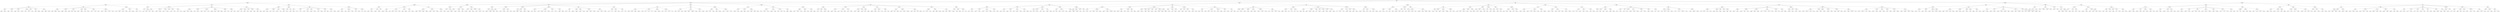 graph {
  occxa [label="occxa 60\n60"]
  kozpul [label="kozpul 59\n272"]
  dotyah [label="dotyah 138\n219"]
  jgsvfsl [label="jgsvfsl 30\n30"]
  eaxthh [label="eaxthh 5\n5"]
  dwklefi [label="dwklefi 82\n82"]
  rmlnt [label="rmlnt 199\n251"]
  chrya [label="chrya 12\n12"]
  cvpimoj [label="cvpimoj 164\n215"]
  pfmegn [label="pfmegn 934\n1441"]
  tqbqd [label="tqbqd 79\n183"]
  slgoac [label="slgoac 81\n81"]
  zoxjtzq [label="zoxjtzq 67\n67"]
  qtwvlxq [label="qtwvlxq 81\n81"]
  cpnoezu [label="cpnoezu 81\n81"]
  lwhywr [label="lwhywr 639\n1233"]
  kuhvyy [label="kuhvyy 59\n59"]
  cidfsbr [label="cidfsbr 81\n81"]
  wwjtzuf [label="wwjtzuf 206\n206"]
  mpflt [label="mpflt 90\n90"]
  ysofby [label="ysofby 54\n54"]
  ttktong [label="ttktong 63\n63"]
  cryim [label="cryim 43\n43"]
  lgacwzo [label="lgacwzo 17\n17"]
  kuyofu [label="kuyofu 81\n81"]
  fgont [label="fgont 20\n20"]
  ruqwlqw [label="ruqwlqw 99\n1233"]
  lmbyxln [label="lmbyxln 49\n49"]
  olynun [label="olynun 81\n1249"]
  zxjpf [label="zxjpf 35\n35"]
  oooma [label="oooma 50\n50"]
  jsanybb [label="jsanybb 39\n39"]
  bbycv [label="bbycv 28\n196"]
  gfofc [label="gfofc 38\n38"]
  ivspii [label="ivspii 14\n14"]
  vpodq [label="vpodq 191\n269"]
  sggzhh [label="sggzhh 7376\n14021"]
  sakgzat [label="sakgzat 77\n181"]
  oqhnzk [label="oqhnzk 27\n395"]
  kkyby [label="kkyby 181\n181"]
  hofab [label="hofab 98\n138"]
  zwngnd [label="zwngnd 70\n70"]
  kqzwude [label="kqzwude 60\n60"]
  jkltwg [label="jkltwg 57\n329"]
  chrpwez [label="chrpwez 55\n55"]
  cmsfw [label="cmsfw 85\n261"]
  jtcxzs [label="jtcxzs 31\n31"]
  wgquj [label="wgquj 62\n252"]
  cuice [label="cuice 44\n44"]
  ptaorpg [label="ptaorpg 225\n273"]
  gpwzru [label="gpwzru 736\n1740"]
  npmkva [label="npmkva 30\n30"]
  zhhic [label="zhhic 80\n80"]
  lrvcwu [label="lrvcwu 73\n73"]
  uaerij [label="uaerij 57\n317"]
  mguggym [label="mguggym 31\n31"]
  pjpcyya [label="pjpcyya 60\n60"]
  gxbbwl [label="gxbbwl 96\n2490"]
  cdhed [label="cdhed 28\n28"]
  eyttrr [label="eyttrr 34\n34"]
  jqyrqjo [label="jqyrqjo 15\n15"]
  oqzhbrd [label="oqzhbrd 34\n295"]
  scocac [label="scocac 62\n62"]
  ftkcs [label="ftkcs 91\n91"]
  jckhii [label="jckhii 760\n2565"]
  trotwoi [label="trotwoi 71\n71"]
  mcgncp [label="mcgncp 48\n48"]
  ziwae [label="ziwae 21\n21"]
  wriqytp [label="wriqytp 461\n461"]
  tnzvo [label="tnzvo 71\n71"]
  cyfkfo [label="cyfkfo 67\n67"]
  zlrcjv [label="zlrcjv 95\n95"]
  tqifa [label="tqifa 99\n99"]
  zvkhqpa [label="zvkhqpa 30\n30"]
  nzdua [label="nzdua 141\n141"]
  qjorpxg [label="qjorpxg 242\n316"]
  yfjlrh [label="yfjlrh 72\n240"]
  xtaoa [label="xtaoa 97\n97"]
  mitlye [label="mitlye 54\n54"]
  hnqjjhk [label="hnqjjhk 199\n277"]
  osaqp [label="osaqp 85\n85"]
  isdxyo [label="isdxyo 68\n68"]
  oexuzjy [label="oexuzjy 177\n277"]
  mtinmla [label="mtinmla 71\n71"]
  xvffp [label="xvffp 90\n284"]
  aazgvmc [label="aazgvmc 38513\n64507"]
  eydxsk [label="eydxsk 76\n304"]
  qhosh [label="qhosh 40\n176"]
  bthky [label="bthky 132\n202"]
  kiuysw [label="kiuysw 62\n62"]
  neawpkj [label="neawpkj 207\n319"]
  ncerbp [label="ncerbp 29\n29"]
  woioqeb [label="woioqeb 347\n347"]
  hbnsqgy [label="hbnsqgy 69\n115"]
  tltte [label="tltte 127\n251"]
  qdlqy [label="qdlqy 57\n57"]
  iittzki [label="iittzki 43\n43"]
  oqnbzpa [label="oqnbzpa 57\n251"]
  mdhmr [label="mdhmr 71\n71"]
  kqnkzdl [label="kqnkzdl 76\n76"]
  dcmndzz [label="dcmndzz 83\n83"]
  vkxicq [label="vkxicq 79\n79"]
  zvysgi [label="zvysgi 28\n28"]
  fxzeacx [label="fxzeacx 87\n87"]
  nexgmr [label="nexgmr 24\n24"]
  wkxnnrg [label="wkxnnrg 90\n90"]
  rwvns [label="rwvns 101\n152"]
  szphud [label="szphud 84\n1221"]
  dquww [label="dquww 98\n98"]
  pzkfyje [label="pzkfyje 399\n399"]
  iwwbqle [label="iwwbqle 16\n16"]
  jupsbj [label="jupsbj 32\n32"]
  dyibh [label="dyibh 73\n73"]
  ngicn [label="ngicn 30\n30"]
  smswtc [label="smswtc 31\n403"]
  qmghpah [label="qmghpah 358\n368"]
  jyztkjv [label="jyztkjv 155\n251"]
  lrcfe [label="lrcfe 96\n96"]
  tnxvkeq [label="tnxvkeq 24\n24"]
  noymo [label="noymo 11\n11"]
  wvmfzh [label="wvmfzh 91\n91"]
  wjnhlj [label="wjnhlj 132\n152"]
  wzlfky [label="wzlfky 34\n34"]
  zpmslbn [label="zpmslbn 291\n347"]
  eylle [label="eylle 9\n9"]
  iattz [label="iattz 29\n29"]
  ruzrr [label="ruzrr 67\n67"]
  bilrn [label="bilrn 67\n67"]
  ouszgvx [label="ouszgvx 82\n82"]
  xamoxye [label="xamoxye 11\n11"]
  wsbkos [label="wsbkos 75\n125"]
  xphjp [label="xphjp 66\n66"]
  pxdnb [label="pxdnb 11729\n64499"]
  trnzjj [label="trnzjj 219\n1602"]
  rxurj [label="rxurj 5\n5"]
  boydbo [label="boydbo 82\n82"]
  ptrqmgy [label="ptrqmgy 74\n74"]
  ioobi [label="ioobi 197\n197"]
  slauv [label="slauv 65\n65"]
  ksqwp [label="ksqwp 142\n290"]
  qnfxh [label="qnfxh 125\n277"]
  klpjjvg [label="klpjjvg 44\n44"]
  wbqmyt [label="wbqmyt 304\n304"]
  qfkkwc [label="qfkkwc 428\n1106"]
  qaryj [label="qaryj 52\n52"]
  cvyof [label="cvyof 32\n32"]
  tmeconw [label="tmeconw 77\n77"]
  eavzu [label="eavzu 53\n53"]
  jmfvn [label="jmfvn 21\n21"]
  dvxkr [label="dvxkr 58\n58"]
  lsckdh [label="lsckdh 39\n347"]
  uownj [label="uownj 12\n387014"]
  kbdjrob [label="kbdjrob 237\n399"]
  xuuboqp [label="xuuboqp 39\n39"]
  ggapah [label="ggapah 22\n202"]
  dmpmj [label="dmpmj 41\n41"]
  icpczr [label="icpczr 16\n16"]
  aztlqe [label="aztlqe 70\n70"]
  rvjfiqd [label="rvjfiqd 61\n61"]
  xslcw [label="xslcw 61\n769"]
  txuqarh [label="txuqarh 1083\n2331"]
  gmlyf [label="gmlyf 76\n76"]
  wqdviv [label="wqdviv 22436\n64499"]
  xxkbo [label="xxkbo 156\n2024"]
  mshtzph [label="mshtzph 85\n85"]
  cbprshs [label="cbprshs 10\n200"]
  hcdxy [label="hcdxy 68\n68"]
  brekp [label="brekp 70\n70"]
  bjdps [label="bjdps 260\n416"]
  ycsha [label="ycsha 30\n30"]
  bxvht [label="bxvht 65\n65"]
  hicwq [label="hicwq 98\n98"]
  zrdvbl [label="zrdvbl 71\n71"]
  agvef [label="agvef 57\n57"]
  hvaqke [label="hvaqke 25\n25"]
  quayoh [label="quayoh 57\n57"]
  nbppbiy [label="nbppbiy 48\n48"]
  mleek [label="mleek 90\n176"]
  axfuq [label="axfuq 65\n65"]
  gtzfc [label="gtzfc 73\n73"]
  txelahj [label="txelahj 81\n81"]
  iclgmrd [label="iclgmrd 58\n58"]
  pfkkpf [label="pfkkpf 69\n69"]
  kiiwvl [label="kiiwvl 63\n63"]
  upnvuf [label="upnvuf 98\n368"]
  wsmdf [label="wsmdf 66\n66"]
  avfse [label="avfse 71\n71"]
  cfnxaxh [label="cfnxaxh 176\n224"]
  kvxtoa [label="kvxtoa 80\n80"]
  gsqag [label="gsqag 55\n55"]
  nnrme [label="nnrme 32\n32"]
  sovbjm [label="sovbjm 77\n77"]
  ihqhmp [label="ihqhmp 76\n76"]
  xptngy [label="xptngy 76\n206"]
  qdufhxj [label="qdufhxj 120\n120"]
  jvvrtrv [label="jvvrtrv 54\n54"]
  ldjcv [label="ldjcv 31\n31"]
  hiunh [label="hiunh 162\n318"]
  ywlwppw [label="ywlwppw 107\n356"]
  nnwvn [label="nnwvn 81\n81"]
  zpilz [label="zpilz 24\n24"]
  puqymd [label="puqymd 183\n183"]
  cxndnyb [label="cxndnyb 73\n73"]
  naxvkt [label="naxvkt 178\n240"]
  eprwoep [label="eprwoep 93\n93"]
  mjatmj [label="mjatmj 83\n197"]
  psnhw [label="psnhw 81\n81"]
  cwxpvg [label="cwxpvg 93\n93"]
  kdcbtyf [label="kdcbtyf 317\n317"]
  attvd [label="attvd 238\n318"]
  qtlyvzn [label="qtlyvzn 32\n32"]
  ztowevm [label="ztowevm 75\n75"]
  nxbeeb [label="nxbeeb 84\n84"]
  jdmmnpg [label="jdmmnpg 5564\n8795"]
  cocpc [label="cocpc 53\n53"]
  seehj [label="seehj 74\n74"]
  kphqbqy [label="kphqbqy 872\n918"]
  lwmlmt [label="lwmlmt 85\n85"]
  mmwijic [label="mmwijic 77\n77"]
  rtrbpze [label="rtrbpze 337\n421"]
  ihesljo [label="ihesljo 78\n78"]
  rbadc [label="rbadc 14\n14"]
  otrnol [label="otrnol 98\n98"]
  ahjzy [label="ahjzy 134\n272"]
  rvzbog [label="rvzbog 53\n219"]
  zzqucm [label="zzqucm 96\n420"]
  xphdneu [label="xphdneu 39\n39"]
  rcuauq [label="rcuauq 78\n78"]
  zyzjfr [label="zyzjfr 226\n226"]
  lnezc [label="lnezc 80\n80"]
  fnsol [label="fnsol 28\n28"]
  iljnbiz [label="iljnbiz 228\n291"]
  qlkwu [label="qlkwu 86\n226"]
  uyxck [label="uyxck 73\n73"]
  mfgah [label="mfgah 83\n83"]
  iznrffp [label="iznrffp 40\n40"]
  ohxkp [label="ohxkp 87\n87"]
  soypqq [label="soypqq 80\n80"]
  jnmhgn [label="jnmhgn 83\n83"]
  vbjrc [label="vbjrc 241\n328"]
  obsfib [label="obsfib 272\n272"]
  xgfnh [label="xgfnh 65\n65"]
  hjddl [label="hjddl 13\n13"]
  gvtpttw [label="gvtpttw 72\n72"]
  xbuelds [label="xbuelds 9\n9"]
  fmtveft [label="fmtveft 104\n284"]
  txexr [label="txexr 28\n28"]
  kjtclbz [label="kjtclbz 68\n202"]
  dtnlyc [label="dtnlyc 98\n98"]
  flmcu [label="flmcu 66\n66"]
  gbikgsz [label="gbikgsz 250\n250"]
  jdsfjkf [label="jdsfjkf 52\n1602"]
  fbtok [label="fbtok 42\n42"]
  atngvo [label="atngvo 344\n356"]
  dwfoa [label="dwfoa 87\n87"]
  achjhb [label="achjhb 23\n23"]
  swgnd [label="swgnd 96\n96"]
  piedp [label="piedp 337\n1249"]
  vzmxrqs [label="vzmxrqs 256\n368"]
  lxeit [label="lxeit 84\n252"]
  fsznv [label="fsznv 96\n96"]
  uvekre [label="uvekre 93\n93"]
  eykvd [label="eykvd 213\n273"]
  aizbron [label="aizbron 27\n27"]
  hekaxal [label="hekaxal 251\n347"]
  lbjvtj [label="lbjvtj 19\n291"]
  qtaka [label="qtaka 298\n1249"]
  wdcers [label="wdcers 12\n12"]
  psftlm [label="psftlm 110\n244"]
  hbxquoz [label="hbxquoz 72\n72"]
  iyivq [label="iyivq 174\n250"]
  ozynj [label="ozynj 11\n11"]
  qngdf [label="qngdf 93\n93"]
  rtpusqx [label="rtpusqx 1731\n2331"]
  vfmuj [label="vfmuj 95\n95"]
  qutrc [label="qutrc 292\n292"]
  xcxroor [label="xcxroor 16\n16"]
  cxcibc [label="cxcibc 12\n12"]
  hcfghl [label="hcfghl 31\n319"]
  pnbrg [label="pnbrg 8558\n12881"]
  yiaxyi [label="yiaxyi 29\n29"]
  lktfcet [label="lktfcet 10\n10"]
  psesrd [label="psesrd 18\n18"]
  hutmzof [label="hutmzof 50\n50"]
  ddzvqkr [label="ddzvqkr 1020\n1740"]
  rbbtkcf [label="rbbtkcf 21\n21"]
  ctmydr [label="ctmydr 94\n64499"]
  tkzjfkq [label="tkzjfkq 47\n47"]
  gvrmz [label="gvrmz 60\n60"]
  ktvnccr [label="ktvnccr 53\n53"]
  nglegc [label="nglegc 105\n187"]
  ackza [label="ackza 6\n6"]
  qipooo [label="qipooo 46244\n64499"]
  trczg [label="trczg 140\n158"]
  mbljzmm [label="mbljzmm 370\n736"]
  oycjqok [label="oycjqok 79\n769"]
  obcbd [label="obcbd 44\n44"]
  unhzsf [label="unhzsf 46\n1362"]
  cdubxqs [label="cdubxqs 73\n73"]
  soweon [label="soweon 308\n356"]
  jyavyin [label="jyavyin 455\n1455"]
  xfqbdst [label="xfqbdst 98\n2331"]
  ysphvx [label="ysphvx 12\n12"]
  pukgrz [label="pukgrz 121\n231"]
  dvotce [label="dvotce 253\n379"]
  nxphajd [label="nxphajd 78\n176"]
  twbmbv [label="twbmbv 45\n329"]
  yhkxud [label="yhkxud 140\n198"]
  eckrps [label="eckrps 63\n63"]
  xtnctiv [label="xtnctiv 275\n1106"]
  wofzjph [label="wofzjph 14\n14"]
  nvbav [label="nvbav 31\n31"]
  xamfydv [label="xamfydv 32\n32"]
  wxpae [label="wxpae 180\n918"]
  xiiwbs [label="xiiwbs 669\n2565"]
  slbbde [label="slbbde 94\n176"]
  pubnb [label="pubnb 98\n98"]
  qayhfqp [label="qayhfqp 81\n81"]
  apjgsl [label="apjgsl 232\n284"]
  ucodfmw [label="ucodfmw 18\n18"]
  fmwgpf [label="fmwgpf 69\n69"]
  sbwfpa [label="sbwfpa 71\n71"]
  mvwvgtc [label="mvwvgtc 60\n60"]
  yykvyt [label="yykvyt 96\n96"]
  dycdyx [label="dycdyx 76\n76"]
  itnlnpw [label="itnlnpw 87\n87"]
  klgfmp [label="klgfmp 121\n736"]
  bchbcjc [label="bchbcjc 205\n316"]
  rtrqyt [label="rtrqyt 83\n83"]
  bdrgk [label="bdrgk 1340\n1460"]
  qadmk [label="qadmk 18\n18"]
  efqeq [label="efqeq 30\n30"]
  pyhrwp [label="pyhrwp 61\n61"]
  jdqxbag [label="jdqxbag 45\n361"]
  wngzj [label="wngzj 98\n98"]
  ggrzmj [label="ggrzmj 66\n66"]
  lbqwfgt [label="lbqwfgt 37\n37"]
  vahqnf [label="vahqnf 79\n79"]
  pktrea [label="pktrea 114\n406"]
  hyhkb [label="hyhkb 89\n231"]
  dodxloj [label="dodxloj 57\n57"]
  gizfx [label="gizfx 79\n79"]
  tyvrby [label="tyvrby 49\n231"]
  comkkpi [label="comkkpi 79\n79"]
  ozkxsak [label="ozkxsak 74\n74"]
  daznpq [label="daznpq 29\n29"]
  ysvmli [label="ysvmli 91\n91"]
  wonidli [label="wonidli 41\n277"]
  wbpqtn [label="wbpqtn 121\n183"]
  vhlyct [label="vhlyct 31\n31"]
  bcknuwr [label="bcknuwr 145\n261"]
  qbqdcm [label="qbqdcm 60\n60"]
  vseri [label="vseri 5387\n12881"]
  sorgx [label="sorgx 32\n122"]
  geexh [label="geexh 867\n1659"]
  cfwjs [label="cfwjs 57\n57"]
  xaslwy [label="xaslwy 133\n169"]
  azowpjp [label="azowpjp 2022\n2565"]
  urarg [label="urarg 53\n53"]
  dxzrqa [label="dxzrqa 28\n28"]
  obrfxlp [label="obrfxlp 14\n14"]
  bxiroo [label="bxiroo 17\n17"]
  xkwuq [label="xkwuq 78\n78"]
  msnnf [label="msnnf 265\n395"]
  uiecu [label="uiecu 319\n319"]
  atfeuv [label="atfeuv 60\n120"]
  gimjvji [label="gimjvji 95\n95"]
  buhyicq [label="buhyicq 11\n11"]
  ylavfs [label="ylavfs 154\n324"]
  yjvso [label="yjvso 18\n18"]
  zmkno [label="zmkno 72\n72"]
  nvold [label="nvold 2040\n2162"]
  ruazjpw [label="ruazjpw 39\n39"]
  mekxoeo [label="mekxoeo 1133\n1249"]
  xspgdc [label="xspgdc 56\n56"]
  yjhyb [label="yjhyb 73\n73"]
  yptmfb [label="yptmfb 259\n328"]
  dxoxxvk [label="dxoxxvk 643\n8662"]
  peiiks [label="peiiks 11\n11"]
  gcqeyqn [label="gcqeyqn 84\n84"]
  ygqakoh [label="ygqakoh 60\n60"]
  rjgndzn [label="rjgndzn 201\n379"]
  ynnefdj [label="ynnefdj 88\n88"]
  tbsrvbd [label="tbsrvbd 72\n72"]
  awywkmu [label="awywkmu 60\n200"]
  npyxpyc [label="npyxpyc 48\n48"]
  tndlco [label="tndlco 2699\n9659"]
  vpapi [label="vpapi 28\n28"]
  hlkerz [label="hlkerz 89\n89"]
  pzmvwhg [label="pzmvwhg 77\n77"]
  jtmbf [label="jtmbf 93\n93"]
  mcwhhll [label="mcwhhll 92\n92"]
  mevxgm [label="mevxgm 84\n84"]
  agexcnl [label="agexcnl 41\n41"]
  guxwpqu [label="guxwpqu 199\n316"]
  oyjliid [label="oyjliid 63\n63"]
  oqmliz [label="oqmliz 32\n1740"]
  pedyx [label="pedyx 65\n65"]
  bjdabjc [label="bjdabjc 37\n97"]
  hbscmk [label="hbscmk 62\n62"]
  ljmxejh [label="ljmxejh 87\n87"]
  hbtqsvg [label="hbtqsvg 75\n75"]
  qcmpct [label="qcmpct 29\n29"]
  ejltcdq [label="ejltcdq 98\n98"]
  jcpaww [label="jcpaww 353\n467"]
  rtttief [label="rtttief 38\n38"]
  uqrnq [label="uqrnq 195\n231"]
  ouzekb [label="ouzekb 2145\n2490"]
  aputyq [label="aputyq 6\n6"]
  sxukoj [label="sxukoj 65\n65"]
  wfvbe [label="wfvbe 101\n115"]
  mftbcdj [label="mftbcdj 196\n272"]
  chcmfns [label="chcmfns 24\n356"]
  gvywrbk [label="gvywrbk 45\n45"]
  epepfyw [label="epepfyw 26\n26"]
  eidmwnu [label="eidmwnu 35522\n64499"]
  fxlfsh [label="fxlfsh 202\n202"]
  jwpff [label="jwpff 60\n60"]
  rqtiz [label="rqtiz 44\n44"]
  nranogq [label="nranogq 82\n82"]
  nbarshr [label="nbarshr 85\n85"]
  mdqgbt [label="mdqgbt 27\n27"]
  xxgbjxv [label="xxgbjxv 106\n226"]
  bpkcij [label="bpkcij 244\n292"]
  lrndlu [label="lrndlu 8\n8"]
  zxiyxq [label="zxiyxq 49\n2024"]
  qtvfi [label="qtvfi 83\n83"]
  zciggcz [label="zciggcz 14\n120"]
  ncovrwd [label="ncovrwd 16\n16"]
  znbuoor [label="znbuoor 65\n65"]
  dnbpbn [label="dnbpbn 92\n92"]
  ioioi [label="ioioi 187\n187"]
  ffzmh [label="ffzmh 25\n25"]
  zxorl [label="zxorl 73\n73"]
  vlgmhuv [label="vlgmhuv 251\n1460"]
  cyxpp [label="cyxpp 28\n28"]
  dlrbh [label="dlrbh 29\n421"]
  ppltn [label="ppltn 111\n183"]
  mfpfqpd [label="mfpfqpd 73\n73"]
  unbfqv [label="unbfqv 59\n379"]
  dlkhgy [label="dlkhgy 73\n73"]
  hhsaqkq [label="hhsaqkq 23\n23"]
  kuolv [label="kuolv 71\n71"]
  moxllkd [label="moxllkd 86\n86"]
  thnxcx [label="thnxcx 81\n81"]
  lhfopq [label="lhfopq 49\n49"]
  zgfpv [label="zgfpv 95\n95"]
  eiwbgkd [label="eiwbgkd 15\n15"]
  xoexpuv [label="xoexpuv 100\n196"]
  ajptvhc [label="ajptvhc 96\n96"]
  oxyxxv [label="oxyxxv 273\n273"]
  fcila [label="fcila 60\n60"]
  bfqgrx [label="bfqgrx 24\n24"]
  cuopz [label="cuopz 15\n15"]
  ernwmw [label="ernwmw 15\n15"]
  ujdaj [label="ujdaj 85\n85"]
  pxggj [label="pxggj 92\n92"]
  tvtbrol [label="tvtbrol 220\n290"]
  hgirpmg [label="hgirpmg 172\n198"]
  sgfes [label="sgfes 35\n35"]
  aotrzhg [label="aotrzhg 95\n95"]
  qzuanqw [label="qzuanqw 125\n187"]
  wtlxw [label="wtlxw 95\n95"]
  opdas [label="opdas 84\n84"]
  lpzseo [label="lpzseo 201\n219"]
  qgaal [label="qgaal 385\n467"]
  sfqps [label="sfqps 18\n18"]
  nftuawm [label="nftuawm 77\n158"]
  djkfqo [label="djkfqo 50\n50"]
  hvjak [label="hvjak 55\n55"]
  kextbaa [label="kextbaa 93\n93"]
  ztzerr [label="ztzerr 38\n38"]
  shavjjt [label="shavjjt 71\n71"]
  vnpro [label="vnpro 313\n769"]
  qvrhd [label="qvrhd 32\n32"]
  lnxnld [label="lnxnld 16\n16"]
  klicwmt [label="klicwmt 65\n65"]
  scueow [label="scueow 18\n18"]
  gbaxyxf [label="gbaxyxf 79\n79"]
  mslwcef [label="mslwcef 70\n236"]
  eemtac [label="eemtac 59\n59"]
  icdqutb [label="icdqutb 88\n88"]
  bataqig [label="bataqig 78\n78"]
  xtcdf [label="xtcdf 6041\n8795"]
  atktbij [label="atktbij 146\n1455"]
  nqzhi [label="nqzhi 83\n83"]
  fegzjc [label="fegzjc 99\n99"]
  hcltwvs [label="hcltwvs 81\n277"]
  dbaczh [label="dbaczh 107\n125"]
  ralcb [label="ralcb 239\n395"]
  viojqk [label="viojqk 83\n83"]
  gizpa [label="gizpa 54\n54"]
  cdcpur [label="cdcpur 60\n60"]
  vjipe [label="vjipe 17\n17"]
  njbklo [label="njbklo 50\n50"]
  jhbzqh [label="jhbzqh 98\n98"]
  uoscg [label="uoscg 49\n179"]
  mnlkn [label="mnlkn 91\n91"]
  xmzreq [label="xmzreq 5\n5"]
  bqvid [label="bqvid 49\n49"]
  ddzoj [label="ddzoj 7\n7"]
  mevgyhq [label="mevgyhq 1309\n1441"]
  qwibwv [label="qwibwv 86\n86"]
  kzaee [label="kzaee 29\n29"]
  tqlbxbk [label="tqlbxbk 206\n206"]
  kzgvdvy [label="kzgvdvy 470\n470"]
  zokhh [label="zokhh 85\n85"]
  qvasqa [label="qvasqa 292\n356"]
  cedcjza [label="cedcjza 221\n329"]
  immwi [label="immwi 50\n50"]
  iqccq [label="iqccq 48\n48"]
  eppyen [label="eppyen 238\n378"]
  ryemzzp [label="ryemzzp 119\n183"]
  mpzhwng [label="mpzhwng 52\n52"]
  lrvkkp [label="lrvkkp 81\n219"]
  xwrkqj [label="xwrkqj 64\n64"]
  swiyje [label="swiyje 10574\n12881"]
  jgxxaah [label="jgxxaah 344\n416"]
  ignnpoe [label="ignnpoe 1037\n1460"]
  ljrzagq [label="ljrzagq 104\n197"]
  pusfms [label="pusfms 30\n30"]
  evetqs [label="evetqs 56\n56"]
  tuctl [label="tuctl 87\n87"]
  jxgoaqy [label="jxgoaqy 80\n80"]
  vnjtmkj [label="vnjtmkj 18\n18"]
  nmdgz [label="nmdgz 144\n230"]
  zlfmdxz [label="zlfmdxz 12\n12"]
  yxmsys [label="yxmsys 57\n57"]
  tvctwy [label="tvctwy 50\n50"]
  whehan [label="whehan 10\n10"]
  dagpv [label="dagpv 786\n1077"]
  ulxmu [label="ulxmu 34\n34"]
  drpftnv [label="drpftnv 87\n87"]
  yzbem [label="yzbem 29\n29"]
  raimv [label="raimv 35\n35"]
  cdstxnu [label="cdstxnu 238\n364"]
  lnbgem [label="lnbgem 25\n25"]
  lwzvpvx [label="lwzvpvx 53\n53"]
  akgtc [label="akgtc 91\n187"]
  oolchg [label="oolchg 202\n324"]
  eajgpo [label="eajgpo 51\n51"]
  wxzuuax [label="wxzuuax 103\n115"]
  mgzhv [label="mgzhv 5\n5"]
  sggqt [label="sggqt 80\n80"]
  tyueun [label="tyueun 58\n58"]
  neagw [label="neagw 34\n34"]
  cbxzq [label="cbxzq 48\n48"]
  zranvyg [label="zranvyg 50\n50"]
  msgckc [label="msgckc 406\n406"]
  gohnrwt [label="gohnrwt 75\n75"]
  ksfylmr [label="ksfylmr 149\n273"]
  lwisav [label="lwisav 43\n43"]
  ktvdag [label="ktvdag 393\n1329"]
  vlbvqd [label="vlbvqd 80\n80"]
  nwzrdt [label="nwzrdt 150\n250"]
  tptuf [label="tptuf 28\n316"]
  zcslj [label="zcslj 17\n17"]
  qrtdqj [label="qrtdqj 12\n198"]
  svcgs [label="svcgs 140\n176"]
  fdxcyr [label="fdxcyr 75\n75"]
  yiihd [label="yiihd 24\n24"]
  bkyrrr [label="bkyrrr 7\n7"]
  izlpj [label="izlpj 68\n244"]
  vopvppg [label="vopvppg 34\n34"]
  ossumc [label="ossumc 18\n18"]
  fduhgla [label="fduhgla 56\n56"]
  eggpdp [label="eggpdp 73\n73"]
  yhkfv [label="yhkfv 42\n42"]
  xywrttu [label="xywrttu 285\n329"]
  dsgvsd [label="dsgvsd 138\n138"]
  idsfdf [label="idsfdf 224\n234"]
  loyiwus [label="loyiwus 182\n316"]
  ajcedg [label="ajcedg 88\n88"]
  dyhpnf [label="dyhpnf 75\n75"]
  jtnoqx [label="jtnoqx 65\n65"]
  ptzhczg [label="ptzhczg 45\n45"]
  mewzj [label="mewzj 5\n5"]
  fuiwxoi [label="fuiwxoi 50\n50"]
  unnwuw [label="unnwuw 53\n53"]
  hnuakg [label="hnuakg 129\n2565"]
  pfnew [label="pfnew 14\n138"]
  tptuy [label="tptuy 44\n44"]
  akrhumm [label="akrhumm 86\n86"]
  yfoeg [label="yfoeg 30\n176"]
  bwhot [label="bwhot 57\n57"]
  yejlp [label="yejlp 54\n54"]
  fgouoot [label="fgouoot 54\n54"]
  eltxjp [label="eltxjp 13\n6085"]
  kimuc [label="kimuc 6\n6"]
  dkdttm [label="dkdttm 78\n78"]
  dsfeott [label="dsfeott 74\n74"]
  xdyhig [label="xdyhig 134\n284"]
  scgjs [label="scgjs 30\n30"]
  hlpvxds [label="hlpvxds 15\n15"]
  lipveyk [label="lipveyk 25\n25"]
  bqqbtuu [label="bqqbtuu 67\n67"]
  ahdjfhr [label="ahdjfhr 90\n90"]
  eomcn [label="eomcn 83\n83"]
  mmmqt [label="mmmqt 90\n90"]
  hdlwni [label="hdlwni 53\n53"]
  vffjkzp [label="vffjkzp 8\n113"]
  hdptwar [label="hdptwar 34\n34"]
  qihaqhe [label="qihaqhe 81\n81"]
  znksd [label="znksd 40\n40"]
  mjhuaca [label="mjhuaca 48\n198"]
  mzrwlw [label="mzrwlw 65\n65"]
  rnoivcb [label="rnoivcb 96\n96"]
  yctfou [label="yctfou 254\n324"]
  wgzdoiy [label="wgzdoiy 81\n81"]
  tfrqfm [label="tfrqfm 99\n99"]
  acxxafw [label="acxxafw 564\n1460"]
  jbnhonh [label="jbnhonh 86\n86"]
  dhsqdfu [label="dhsqdfu 77\n77"]
  kjkxg [label="kjkxg 39\n39"]
  wucysx [label="wucysx 319\n319"]
  dcpesz [label="dcpesz 87\n87"]
  gkeumf [label="gkeumf 83\n83"]
  ydhtgb [label="ydhtgb 50\n196"]
  tymjf [label="tymjf 59\n59"]
  tsvpfin [label="tsvpfin 32\n32"]
  rbusgi [label="rbusgi 5\n175"]
  nnxgmqu [label="nnxgmqu 236\n378"]
  fhcjbaf [label="fhcjbaf 253\n406"]
  njfgh [label="njfgh 18\n18"]
  zvoxbcv [label="zvoxbcv 370\n1602"]
  pqkwc [label="pqkwc 8\n8"]
  vkvdnam [label="vkvdnam 68\n68"]
  jqiyk [label="jqiyk 67\n67"]
  mypnwe [label="mypnwe 60\n60"]
  tcbpl [label="tcbpl 66\n66"]
  endts [label="endts 79\n79"]
  kbmkrfb [label="kbmkrfb 270\n356"]
  ajafdiv [label="ajafdiv 38\n215"]
  pnslx [label="pnslx 49\n49"]
  zuahdoy [label="zuahdoy 14\n8670"]
  kukwwup [label="kukwwup 12\n12"]
  lpjyqfd [label="lpjyqfd 95\n95"]
  ajllsx [label="ajllsx 77\n77"]
  axrvqtb [label="axrvqtb 160\n224"]
  ouslph [label="ouslph 84\n84"]
  cqehja [label="cqehja 38\n38"]
  cqmnmp [label="cqmnmp 82\n82"]
  oeddmx [label="oeddmx 56\n56"]
  tpuff [label="tpuff 36\n141"]
  gvilf [label="gvilf 82\n244"]
  pyozvr [label="pyozvr 68\n230"]
  rysqk [label="rysqk 161\n206"]
  piplyy [label="piplyy 159\n187"]
  fdpan [label="fdpan 26\n26"]
  xjvzuax [label="xjvzuax 73\n73"]
  rsqkxid [label="rsqkxid 5\n5"]
  tihmp [label="tihmp 58\n310"]
  vfclsgp [label="vfclsgp 53\n53"]
  irduh [label="irduh 33\n183"]
  mbkcx [label="mbkcx 163\n361"]
  vptwcy [label="vptwcy 1561\n1659"]
  ddlrr [label="ddlrr 99\n1362"]
  foooidm [label="foooidm 10\n202"]
  xuenhje [label="xuenhje 83\n83"]
  oreple [label="oreple 35\n35"]
  zyukres [label="zyukres 88\n234"]
  qsxkcs [label="qsxkcs 23\n23"]
  yjcjjwh [label="yjcjjwh 256\n420"]
  wopanki [label="wopanki 17\n17"]
  txtsesn [label="txtsesn 39\n39"]
  lgooafx [label="lgooafx 67\n67"]
  csjtsvu [label="csjtsvu 231\n291"]
  tkvey [label="tkvey 60\n60"]
  bkoard [label="bkoard 97\n97"]
  lxdnpno [label="lxdnpno 28\n324"]
  kyqidwo [label="kyqidwo 124\n310"]
  zirepil [label="zirepil 69\n69"]
  okkry [label="okkry 64\n64"]
  qogcxh [label="qogcxh 59\n59"]
  xbxsa [label="xbxsa 98\n98"]
  xxlmsg [label="xxlmsg 29\n29"]
  xmdpfk [label="xmdpfk 304\n304"]
  ncxfef [label="ncxfef 89\n89"]
  drxfuqd [label="drxfuqd 82\n246"]
  ntnmzjx [label="ntnmzjx 30\n378"]
  wwhwhlh [label="wwhwhlh 49\n49"]
  nkriu [label="nkriu 57\n57"]
  bhgzfhp [label="bhgzfhp 31\n1441"]
  eughxu [label="eughxu 89\n89"]
  zzxvkw [label="zzxvkw 175\n231"]
  zcxajvs [label="zcxajvs 47\n47"]
  fzffa [label="fzffa 15\n15"]
  mfzpvpj [label="mfzpvpj 604\n2170"]
  azchhq [label="azchhq 38\n38"]
  fjterk [label="fjterk 52\n52"]
  hbummr [label="hbummr 98\n98"]
  jsezaqz [label="jsezaqz 84\n84"]
  qbsauln [label="qbsauln 555\n1362"]
  orvqjsu [label="orvqjsu 13\n13"]
  qomla [label="qomla 67\n67"]
  nmgdw [label="nmgdw 20\n20"]
  tziwukl [label="tziwukl 71\n368"]
  tlfhbr [label="tlfhbr 320\n420"]
  rbbrmfz [label="rbbrmfz 58\n277"]
  qzhlkec [label="qzhlkec 32\n32"]
  emndhg [label="emndhg 37\n37"]
  gdmsj [label="gdmsj 345\n1221"]
  rfzkn [label="rfzkn 206\n368"]
  kaswwui [label="kaswwui 67\n1455"]
  mqreu [label="mqreu 68\n68"]
  whrgexw [label="whrgexw 38\n38"]
  apyvj [label="apyvj 52\n198"]
  xagcn [label="xagcn 59\n59"]
  bexgw [label="bexgw 75\n75"]
  tewpgq [label="tewpgq 35\n35"]
  ctsij [label="ctsij 83\n83"]
  crqmnp [label="crqmnp 180\n180"]
  vckvw [label="vckvw 199\n395"]
  bfmwj [label="bfmwj 61\n61"]
  fdtrij [label="fdtrij 62\n62"]
  goxwq [label="goxwq 42\n1659"]
  fosawx [label="fosawx 53\n53"]
  bzujyh [label="bzujyh 57\n1329"]
  wcbktof [label="wcbktof 96\n96"]
  vkmmhj [label="vkmmhj 83\n83"]
  qglqj [label="qglqj 361\n361"]
  fqeguqv [label="fqeguqv 32\n32"]
  fwtbaig [label="fwtbaig 25\n25"]
  xjitfcr [label="xjitfcr 237\n261"]
  lpqyotn [label="lpqyotn 873\n1233"]
  whckqd [label="whckqd 65\n65"]
  fuxir [label="fuxir 23\n23"]
  aajml [label="aajml 79\n79"]
  zrvyll [label="zrvyll 53\n53"]
  wvvuyku [label="wvvuyku 83\n83"]
  twemenc [label="twemenc 56\n56"]
  lpdfnmm [label="lpdfnmm 202\n202"]
  ckhdiiu [label="ckhdiiu 50\n50"]
  rvvvy [label="rvvvy 196\n252"]
  ibdxfru [label="ibdxfru 51\n51"]
  adrfscr [label="adrfscr 87\n87"]
  gdoxoc [label="gdoxoc 27\n27"]
  caqpd [label="caqpd 16\n16"]
  dkpebdn [label="dkpebdn 75\n467"]
  frdghyw [label="frdghyw 15\n15"]
  vvfeefv [label="vvfeefv 20\n180"]
  dplsxrs [label="dplsxrs 37\n37"]
  grvssv [label="grvssv 210\n310"]
  revazr [label="revazr 89\n89"]
  lcldjzf [label="lcldjzf 82\n82"]
  ispkg [label="ispkg 41\n41"]
  jlbihbs [label="jlbihbs 41\n41"]
  vlvwpx [label="vlvwpx 92\n92"]
  gvojneq [label="gvojneq 81\n81"]
  uwlec [label="uwlec 81\n81"]
  qkqjab [label="qkqjab 28\n28"]
  sedsofn [label="sedsofn 91\n91"]
  fqayp [label="fqayp 336\n1221"]
  dpoddhi [label="dpoddhi 73\n73"]
  acddfq [label="acddfq 175\n175"]
  fjhroj [label="fjhroj 93\n461"]
  ooztkre [label="ooztkre 92\n92"]
  mbtopdb [label="mbtopdb 75\n273"]
  cjgfncf [label="cjgfncf 32\n32"]
  wjkajc [label="wjkajc 49\n49"]
  yikly [label="yikly 84\n246"]
  rlafz [label="rlafz 62\n62"]
  aouceoo [label="aouceoo 31\n31"]
  komzqjf [label="komzqjf 82\n82"]
  vlycnj [label="vlycnj 246\n246"]
  dwnqi [label="dwnqi 35\n35"]
  lgpewn [label="lgpewn 62\n62"]
  phshj [label="phshj 541\n1329"]
  peegv [label="peegv 29\n29"]
  uzbucf [label="uzbucf 49\n49"]
  rbgqim [label="rbgqim 7\n97"]
  dixbd [label="dixbd 26\n176"]
  cijsvr [label="cijsvr 319\n319"]
  nlnmv [label="nlnmv 364\n364"]
  hkawy [label="hkawy 62\n62"]
  tuylou [label="tuylou 21\n21"]
  yvhgp [label="yvhgp 71\n71"]
  jztiyg [label="jztiyg 83\n83"]
  jrphokq [label="jrphokq 69\n1077"]
  fqzmaf [label="fqzmaf 75\n75"]
  qybci [label="qybci 176\n236"]
  lwhlpt [label="lwhlpt 27\n27"]
  sszivvi [label="sszivvi 9\n9"]
  anazl [label="anazl 21\n21"]
  lavsfcf [label="lavsfcf 54\n54"]
  xaryc [label="xaryc 91\n91"]
  mldaqph [label="mldaqph 21\n21"]
  eihvaj [label="eihvaj 222\n368"]
  ftfgyt [label="ftfgyt 86\n86"]
  vmsxkt [label="vmsxkt 18\n18"]
  eykrgl [label="eykrgl 74\n74"]
  ipkim [label="ipkim 209\n368"]
  qdcbmq [label="qdcbmq 35\n8795"]
  hrcrej [label="hrcrej 15\n15"]
  tgvowq [label="tgvowq 65\n65"]
  lelkjof [label="lelkjof 81\n81"]
  myunfyp [label="myunfyp 1504\n1602"]
  fprcrwl [label="fprcrwl 45\n2565"]
  mfvzrxh [label="mfvzrxh 40\n277"]
  atjml [label="atjml 18\n18"]
  vcikq [label="vcikq 31\n31"]
  lzzakg [label="lzzakg 83\n83"]
  hxftzw [label="hxftzw 35\n35"]
  frbjm [label="frbjm 77\n77"]
  pfluh [label="pfluh 126\n316"]
  mkthfc [label="mkthfc 59\n59"]
  hkzcxkb [label="hkzcxkb 93\n93"]
  ywefb [label="ywefb 63\n63"]
  iknffv [label="iknffv 99\n99"]
  olugc [label="olugc 1992\n2331"]
  sdamh [label="sdamh 41\n41"]
  yfvrd [label="yfvrd 32\n32"]
  ktays [label="ktays 20\n20"]
  xdgvik [label="xdgvik 73\n73"]
  xcyvydj [label="xcyvydj 18\n18"]
  eiqfjh [label="eiqfjh 8516\n12881"]
  itqaixc [label="itqaixc 28\n292"]
  muzit [label="muzit 92\n92"]
  tzpulfw [label="tzpulfw 167\n197"]
  kalidnk [label="kalidnk 88\n88"]
  ushlvth [label="ushlvth 14\n1106"]
  hvzzdv [label="hvzzdv 731\n1106"]
  jlxfw [label="jlxfw 16\n176"]
  owdiwh [label="owdiwh 15\n197"]
  sygqg [label="sygqg 62\n62"]
  ekrfpes [label="ekrfpes 257\n403"]
  lixdk [label="lixdk 57\n57"]
  xivfthm [label="xivfthm 65\n231"]
  lddpvs [label="lddpvs 57\n57"]
  lzpis [label="lzpis 99\n99"]
  scxhcfn [label="scxhcfn 35\n35"]
  axhgfu [label="axhgfu 142\n244"]
  cxhafp [label="cxhafp 96\n96"]
  qtsfwnv [label="qtsfwnv 23\n23"]
  recld [label="recld 128\n138"]
  nrpfq [label="nrpfq 13\n13"]
  zovgme [label="zovgme 66\n66"]
  sxyoft [label="sxyoft 92\n92"]
  lwkib [label="lwkib 13\n13"]
  vcnhk [label="vcnhk 246\n420"]
  hvqcxdx [label="hvqcxdx 20\n20"]
  oqyze [label="oqyze 91\n91"]
  qrzjxx [label="qrzjxx 75\n205"]
  eebyqij [label="eebyqij 17\n17"]
  jpodlkc [label="jpodlkc 95\n95"]
  nnnkqg [label="nnnkqg 75\n75"]
  tvhttj [label="tvhttj 37\n37"]
  sintjhl [label="sintjhl 1076\n2490"]
  obtxdw [label="obtxdw 244\n420"]
  dustv [label="dustv 87\n197"]
  nwnlk [label="nwnlk 221\n291"]
  itokb [label="itokb 14\n122"]
  vmlot [label="vmlot 5960\n9659"]
  bhznh [label="bhznh 226\n406"]
  ktrpmw [label="ktrpmw 82\n224"]
  oizyf [label="oizyf 97\n97"]
  jtzidh [label="jtzidh 39\n39"]
  vtkkzt [label="vtkkzt 153\n205"]
  hxyfrr [label="hxyfrr 73\n269"]
  xqdno [label="xqdno 23\n187"]
  mtwod [label="mtwod 71\n71"]
  chttax [label="chttax 11\n11"]
  dwrnlgg [label="dwrnlgg 26\n26"]
  prnxzn [label="prnxzn 98\n98"]
  pgerst [label="pgerst 361\n361"]
  qmvje [label="qmvje 169\n179"]
  spyey [label="spyey 205\n205"]
  ixtywxj [label="ixtywxj 34\n34"]
  tdaxn [label="tdaxn 17\n17"]
  ozafzy [label="ozafzy 405\n2673"]
  soxeud [label="soxeud 165\n187"]
  clcdcgr [label="clcdcgr 32\n32"]
  fgfjwf [label="fgfjwf 62\n62"]
  xwzln [label="xwzln 18\n18"]
  mdupi [label="mdupi 99\n99"]
  hltkocy [label="hltkocy 1631\n2331"]
  qwmqr [label="qwmqr 30\n30"]
  vngxw [label="vngxw 63\n63"]
  hqdse [label="hqdse 95\n95"]
  anirf [label="anirf 83\n83"]
  ygmtia [label="ygmtia 26\n2162"]
  vyjyqm [label="vyjyqm 72\n416"]
  dpily [label="dpily 299\n399"]
  gcvvr [label="gcvvr 258\n290"]
  urcmmqc [label="urcmmqc 52\n310"]
  dhevr [label="dhevr 63\n215"]
  ywdzbpm [label="ywdzbpm 98\n98"]
  trwmicb [label="trwmicb 151\n317"]
  ahhobtu [label="ahhobtu 68\n68"]
  rguicjs [label="rguicjs 53\n53"]
  iztqqg [label="iztqqg 4709\n8795"]
  vlanmkf [label="vlanmkf 30\n30"]
  miyzuba [label="miyzuba 93\n93"]
  wwfsfm [label="wwfsfm 35\n14021"]
  zloyhge [label="zloyhge 11\n11"]
  fxmyl [label="fxmyl 97\n97"]
  wnrch [label="wnrch 34\n34"]
  hyvee [label="hyvee 28\n28"]
  nevpxb [label="nevpxb 57\n113"]
  armoelp [label="armoelp 81\n231"]
  nrukeq [label="nrukeq 261\n261"]
  hvvlhe [label="hvvlhe 55\n55"]
  tqlxusp [label="tqlxusp 83\n83"]
  oasngox [label="oasngox 242\n470"]
  rxogya [label="rxogya 20\n20"]
  vtomrxb [label="vtomrxb 88\n88"]
  ekgzga [label="ekgzga 92\n92"]
  zjefgu [label="zjefgu 139\n295"]
  yskugrc [label="yskugrc 89\n89"]
  pbvhscz [label="pbvhscz 112\n406"]
  zidgf [label="zidgf 93\n93"]
  bdbfwjx [label="bdbfwjx 54\n54"]
  lmyoms [label="lmyoms 90\n90"]
  nalot [label="nalot 38\n38"]
  zsgntfb [label="zsgntfb 58\n58"]
  sjdcml [label="sjdcml 122\n1106"]
  qpqwnti [label="qpqwnti 26\n26"]
  flsqqw [label="flsqqw 97\n2673"]
  cgwtrf [label="cgwtrf 79\n364"]
  ofwwstm [label="ofwwstm 139\n179"]
  rltnd [label="rltnd 50\n50"]
  pqnhasu [label="pqnhasu 63\n63"]
  enumule [label="enumule 73\n73"]
  dzmst [label="dzmst 332\n368"]
  uegzzq [label="uegzzq 511\n1249"]
  cwfhyvp [label="cwfhyvp 81\n81"]
  gvjwray [label="gvjwray 1402\n2490"]
  gowpln [label="gowpln 44\n368"]
  gxxrr [label="gxxrr 1571\n14021"]
  avsqfag [label="avsqfag 151\n181"]
  qhqqpj [label="qhqqpj 88\n198"]
  netob [label="netob 153\n169"]
  lvhelk [label="lvhelk 70\n70"]
  dbcevsv [label="dbcevsv 56\n12881"]
  igdqv [label="igdqv 40\n1460"]
  ictjzx [label="ictjzx 18\n18"]
  iemfk [label="iemfk 56\n56"]
  ssqksg [label="ssqksg 92\n92"]
  dkbunrw [label="dkbunrw 71\n71"]
  knnre [label="knnre 11\n11"]
  cjamvug [label="cjamvug 84\n84"]
  mranee [label="mranee 81\n81"]
  djorufg [label="djorufg 56\n56"]
  yfxlqu [label="yfxlqu 2145\n2673"]
  giidwph [label="giidwph 63\n141"]
  zwrqsm [label="zwrqsm 23\n23"]
  gsqcet [label="gsqcet 797\n2162"]
  hbobj [label="hbobj 80\n80"]
  tmonbh [label="tmonbh 41\n41"]
  rsxned [label="rsxned 152\n1602"]
  pqsufx [label="pqsufx 78\n138"]
  tzvye [label="tzvye 84\n84"]
  putuzm [label="putuzm 324\n324"]
  nixzhb [label="nixzhb 96\n96"]
  jpxxgq [label="jpxxgq 18\n18"]
  rptcitf [label="rptcitf 97\n97"]
  kwnsatz [label="kwnsatz 50\n50"]
  dkktvs [label="dkktvs 87\n87"]
  lklfzh [label="lklfzh 52\n52"]
  hixbkj [label="hixbkj 128\n162"]
  eksvho [label="eksvho 42\n42"]
  hmxve [label="hmxve 70\n70"]
  faysq [label="faysq 69\n69"]
  kgifnwx [label="kgifnwx 91\n91"]
  vtnddde [label="vtnddde 284\n368"]
  ypvmcm [label="ypvmcm 43\n43"]
  kumzgqd [label="kumzgqd 5132\n8795"]
  vlqjczn [label="vlqjczn 48\n162"]
  qxmwtlw [label="qxmwtlw 50\n50"]
  iqqovp [label="iqqovp 80\n328"]
  gwknw [label="gwknw 12\n12"]
  clmdi [label="clmdi 71\n71"]
  pwqlro [label="pwqlro 273\n399"]
  uvkiha [label="uvkiha 8\n176"]
  jpfcy [label="jpfcy 80\n200"]
  ylswd [label="ylswd 23\n23"]
  ynunzdd [label="ynunzdd 46\n736"]
  fnnaq [label="fnnaq 78\n78"]
  dbyss [label="dbyss 57\n318"]
  leoalr [label="leoalr 30\n30"]
  iatxfon [label="iatxfon 43\n43"]
  bnuqzi [label="bnuqzi 21\n21"]
  idmwnxg [label="idmwnxg 130\n198"]
  fyqrdda [label="fyqrdda 82\n82"]
  jotjtdm [label="jotjtdm 67\n67"]
  fvcnod [label="fvcnod 6\n6"]
  hepoax [label="hepoax 467\n467"]
  boobyu [label="boobyu 70\n70"]
  kjmhqa [label="kjmhqa 35\n35"]
  eazmfh [label="eazmfh 32\n32"]
  vrupz [label="vrupz 79\n79"]
  qvrlbp [label="qvrlbp 54\n54"]
  vtdovx [label="vtdovx 5\n5"]
  dcxivs [label="dcxivs 26\n26"]
  upzpfu [label="upzpfu 78\n244"]
  pthmd [label="pthmd 16\n16"]
  fikxbn [label="fikxbn 69\n183"]
  extlmn [label="extlmn 93\n93"]
  cxktgip [label="cxktgip 39\n39"]
  ftqnpo [label="ftqnpo 23\n23"]
  gawxacm [label="gawxacm 67\n67"]
  gylpg [label="gylpg 134\n324"]
  lxryza [label="lxryza 20\n162"]
  wdcpr [label="wdcpr 96\n96"]
  fmrcz [label="fmrcz 73\n73"]
  fxtoawh [label="fxtoawh 5\n5"]
  lsdlhcv [label="lsdlhcv 66\n66"]
  ewdwpeh [label="ewdwpeh 64\n64"]
  ehqmjeh [label="ehqmjeh 48\n48"]
  lrymy [label="lrymy 57\n57"]
  dvjdohw [label="dvjdohw 875\n1659"]
  neqztkt [label="neqztkt 87\n87"]
  uyfpwa [label="uyfpwa 78\n78"]
  wwzmxpr [label="wwzmxpr 73\n73"]
  fleler [label="fleler 140\n236"]
  bxoyo [label="bxoyo 68\n68"]
  vvxbkb [label="vvxbkb 111\n277"]
  dhwffod [label="dhwffod 345\n399"]
  ynoxdm [label="ynoxdm 49\n49"]
  pxbps [label="pxbps 29\n29"]
  hzqvef [label="hzqvef 15\n15"]
  dixsodp [label="dixsodp 136\n290"]
  cbhxz [label="cbhxz 39\n39"]
  cqhzg [label="cqhzg 201\n395"]
  ziwqdh [label="ziwqdh 21\n21"]
  dsgkaw [label="dsgkaw 319\n319"]
  vdrssx [label="vdrssx 47\n9659"]
  euhterr [label="euhterr 144\n202"]
  fchob [label="fchob 6\n6"]
  ijbcav [label="ijbcav 66\n66"]
  ozynu [label="ozynu 84\n84"]
  ysyjko [label="ysyjko 204\n310"]
  xnuiprc [label="xnuiprc 28\n28"]
  vlmtckh [label="vlmtckh 82\n246"]
  wxlrte [label="wxlrte 77\n183"]
  xmynm [label="xmynm 13\n244"]
  npzfhkv [label="npzfhkv 207\n319"]
  ghojvw [label="ghojvw 98\n98"]
  kyfjsn [label="kyfjsn 78\n78"]
  prqstpz [label="prqstpz 236\n269"]
  pwfoj [label="pwfoj 35\n399"]
  npejje [label="npejje 42\n42"]
  aavyxnd [label="aavyxnd 658\n1249"]
  wzcrtz [label="wzcrtz 79\n79"]
  slgdz [label="slgdz 16\n16"]
  eevawfz [label="eevawfz 26\n224"]
  qdqund [label="qdqund 13\n13"]
  nctisdd [label="nctisdd 144\n300"]
  bpuuio [label="bpuuio 26\n26"]
  opcszf [label="opcszf 55\n55"]
  szbbr [label="szbbr 96\n252"]
  bxakn [label="bxakn 28\n122"]
  kjjzo [label="kjjzo 74\n74"]
  yeano [label="yeano 60\n60"]
  cdgpv [label="cdgpv 56\n56"]
  hcason [label="hcason 73\n73"]
  ddaxciv [label="ddaxciv 43\n43"]
  meecdj [label="meecdj 21\n21"]
  yxtmb [label="yxtmb 54\n54"]
  bljxv [label="bljxv 134\n230"]
  fuusxze [label="fuusxze 84\n84"]
  pzozfud [label="pzozfud 32\n32"]
  wkpka [label="wkpka 5\n5"]
  jykqgm [label="jykqgm 15\n15"]
  sjrdmho [label="sjrdmho 44\n44"]
  ghicb [label="ghicb 35\n35"]
  gcoqii [label="gcoqii 97\n97"]
  vlgck [label="vlgck 24\n24"]
  qkxpxwf [label="qkxpxwf 86\n86"]
  wdmqsw [label="wdmqsw 77\n77"]
  ttquuz [label="ttquuz 35\n35"]
  cccizey [label="cccizey 146\n246"]
  gmsvr [label="gmsvr 315\n403"]
  xfzgdj [label="xfzgdj 62\n62"]
  rakwfhk [label="rakwfhk 57\n57"]
  dryrgj [label="dryrgj 855\n1329"]
  bebujq [label="bebujq 66\n66"]
  wxscr [label="wxscr 41\n41"]
  lqsjdu [label="lqsjdu 195\n277"]
  dhibnu [label="dhibnu 73\n73"]
  oaylpg [label="oaylpg 18\n18"]
  gctir [label="gctir 83\n83"]
  rdbxsg [label="rdbxsg 94\n918"]
  udaqlo [label="udaqlo 4921\n6085"]
  iaekvbf [label="iaekvbf 90\n90"]
  tesstj [label="tesstj 84\n84"]
  rouhc [label="rouhc 163\n295"]
  apunr [label="apunr 135\n324"]
  dgcaijl [label="dgcaijl 35\n35"]
  muaiipe [label="muaiipe 33\n300"]
  xluprc [label="xluprc 1053\n8795"]
  iirqqkc [label="iirqqkc 14\n14"]
  rhprie [label="rhprie 26\n26"]
  xcdpn [label="xcdpn 80\n80"]
  gduajbd [label="gduajbd 88\n88"]
  niajghy [label="niajghy 41\n41"]
  tjhrdl [label="tjhrdl 27\n27"]
  gtosn [label="gtosn 90\n90"]
  vfsoty [label="vfsoty 974\n1460"]
  knmyjju [label="knmyjju 70\n70"]
  orxan [label="orxan 461\n1106"]
  vhzfk [label="vhzfk 1053\n1602"]
  gbshnls [label="gbshnls 14\n14"]
  otkntx [label="otkntx 37\n37"]
  suvnzd [label="suvnzd 126\n318"]
  kpbld [label="kpbld 23\n175"]
  pzzlwt [label="pzzlwt 13\n13"]
  iothmz [label="iothmz 293\n421"]
  moldik [label="moldik 50\n50"]
  istfw [label="istfw 362\n2024"]
  nazazve [label="nazazve 77\n77"]
  wqwckx [label="wqwckx 98\n470"]
  fasqn [label="fasqn 68\n68"]
  xoudko [label="xoudko 63\n63"]
  lopdq [label="lopdq 2026\n8662"]
  zowwvl [label="zowwvl 75\n234"]
  qmkrh [label="qmkrh 98\n98"]
  deizqho [label="deizqho 35\n35"]
  suqkyqc [label="suqkyqc 945\n1329"]
  pebqce [label="pebqce 59\n59"]
  locrn [label="locrn 3877\n6085"]
  xpvhb [label="xpvhb 55\n55"]
  fvoilc [label="fvoilc 87\n87"]
  jssuppj [label="jssuppj 61\n61"]
  trkar [label="trkar 1416\n2331"]
  aroct [label="aroct 38\n38"]
  zsrao [label="zsrao 53\n169"]
  tvjoswt [label="tvjoswt 92\n92"]
  ebacdan [label="ebacdan 71\n71"]
  acfuxo [label="acfuxo 30\n30"]
  rqeosyf [label="rqeosyf 78\n78"]
  yjslt [label="yjslt 15\n15"]
  robfda [label="robfda 7\n7"]
  qpjosh [label="qpjosh 90\n406"]
  rvvrxj [label="rvvrxj 38\n38"]
  xhumie [label="xhumie 166\n180"]
  ktlvla [label="ktlvla 99\n99"]
  jfzpr [label="jfzpr 78\n78"]
  gkgab [label="gkgab 97\n97"]
  nsssqpp [label="nsssqpp 68\n68"]
  yqhlag [label="yqhlag 31\n31"]
  yhrhiyx [label="yhrhiyx 94\n234"]
  biigs [label="biigs 135\n175"]
  jdbyghb [label="jdbyghb 268\n292"]
  zverm [label="zverm 17\n17"]
  mwtcdof [label="mwtcdof 23\n23"]
  acfeme [label="acfeme 95\n95"]
  epeudep [label="epeudep 49\n49"]
  yztbahh [label="yztbahh 39\n39"]
  ktrbnu [label="ktrbnu 113\n261"]
  veojykb [label="veojykb 70\n70"]
  dmzvtf [label="dmzvtf 62\n62"]
  oflnmu [label="oflnmu 113\n113"]
  viosv [label="viosv 38\n290"]
  ukktl [label="ukktl 49\n49"]
  bprczj [label="bprczj 79\n79"]
  tgzin [label="tgzin 86\n86"]
  wwpgr [label="wwpgr 83\n83"]
  hhoafz [label="hhoafz 90\n250"]
  pzmnutm [label="pzmnutm 186\n196"]
  xlhtsn [label="xlhtsn 28\n28"]
  lpxod [label="lpxod 62\n62"]
  mhxta [label="mhxta 38\n38"]
  vjhxwan [label="vjhxwan 16\n16"]
  cqjena [label="cqjena 23\n23"]
  acuce [label="acuce 5\n5"]
  btvpas [label="btvpas 96\n96"]
  ccodif [label="ccodif 31\n31"]
  ljhtnf [label="ljhtnf 66\n158"]
  efozgh [label="efozgh 34\n34"]
  nukmm [label="nukmm 88\n88"]
  wekywpz [label="wekywpz 64\n64"]
  mgigu [label="mgigu 11\n11"]
  asyku [label="asyku 72\n240"]
  qiesity [label="qiesity 74\n74"]
  wwumy [label="wwumy 38\n38"]
  lopzzu [label="lopzzu 180\n420"]
  lonjduc [label="lonjduc 18\n18"]
  fxzmev [label="fxzmev 110\n244"]
  qekfk [label="qekfk 80\n80"]
  tdyqxhp [label="tdyqxhp 116\n300"]
  gksdobg [label="gksdobg 23\n23"]
  ojhkvb [label="ojhkvb 62\n62"]
  flwucgf [label="flwucgf 84\n84"]
  unpta [label="unpta 27\n27"]
  viaivun [label="viaivun 118\n246"]
  bysqw [label="bysqw 56\n56"]
  xzwdltr [label="xzwdltr 32\n32"]
  hcphjb [label="hcphjb 566\n1106"]
  gyibmx [label="gyibmx 95\n95"]
  olnmey [label="olnmey 63\n63"]
  gmgscd [label="gmgscd 51\n51"]
  wlxgck [label="wlxgck 39\n39"]
  qbxat [label="qbxat 9\n9"]
  amcrzt [label="amcrzt 329\n461"]
  uodsyhs [label="uodsyhs 88\n152"]
  liedl [label="liedl 35\n35"]
  xlajoju [label="xlajoju 29\n29"]
  qbkxno [label="qbkxno 1953\n2490"]
  sbljlc [label="sbljlc 7\n7"]
  mdbdbii [label="mdbdbii 69\n125"]
  qfhkrk [label="qfhkrk 106\n361"]
  xdgfor [label="xdgfor 42\n176"]
  uznrazj [label="uznrazj 57\n57"]
  zjdnsr [label="zjdnsr 20\n20"]
  epjrvvp [label="epjrvvp 57\n57"]
  ayrzzu [label="ayrzzu 6\n6"]
  lzckaxj [label="lzckaxj 79\n79"]
  tfofygr [label="tfofygr 219\n261"]
  zwapr [label="zwapr 98\n98"]
  dlhnqsu [label="dlhnqsu 6\n6"]
  tbnqbh [label="tbnqbh 41\n284"]
  aslxei [label="aslxei 25\n25"]
  snwwnem [label="snwwnem 30\n30"]
  qaxlov [label="qaxlov 74\n74"]
  ipzdtst [label="ipzdtst 85\n85"]
  oxada [label="oxada 636\n1740"]
  yddky [label="yddky 53\n53"]
  cblanil [label="cblanil 197\n197"]
  anujsv [label="anujsv 71\n71"]
  wkvfo [label="wkvfo 177\n1077"]
  kozpul -- shavjjt
  kozpul -- anujsv
  kozpul -- tnzvo
  dotyah -- tjhrdl
  dotyah -- gdoxoc
  dotyah -- aizbron
  rmlnt -- epepfyw
  rmlnt -- dwrnlgg
  cvpimoj -- eebyqij
  cvpimoj -- vjipe
  cvpimoj -- tdaxn
  pfmegn -- netob
  pfmegn -- zsrao
  pfmegn -- xaslwy
  tqbqd -- fjterk
  tqbqd -- qaryj
  lwhywr -- qhqqpj
  lwhywr -- qrtdqj
  lwhywr -- mjhuaca
  ruqwlqw -- ntnmzjx
  ruqwlqw -- nnxgmqu
  ruqwlqw -- eppyen
  olynun -- bpkcij
  olynun -- qutrc
  olynun -- itqaixc
  olynun -- jdbyghb
  bbycv -- mevxgm
  bbycv -- nxbeeb
  vpodq -- dcxivs
  vpodq -- fdpan
  vpodq -- rhprie
  sggzhh -- phshj
  sggzhh -- dryrgj
  sggzhh -- bzujyh
  sggzhh -- ktvdag
  sggzhh -- suqkyqc
  sakgzat -- lklfzh
  sakgzat -- mpzhwng
  oqhnzk -- ekgzga
  oqhnzk -- muzit
  oqhnzk -- dnbpbn
  oqhnzk -- sxyoft
  hofab -- zjdnsr
  hofab -- rxogya
  jkltwg -- nsssqpp
  jkltwg -- bxoyo
  jkltwg -- hcdxy
  jkltwg -- mqreu
  cmsfw -- sjrdmho
  cmsfw -- cuice
  cmsfw -- rqtiz
  cmsfw -- obcbd
  wgquj -- aotrzhg
  wgquj -- acfeme
  ptaorpg -- tnxvkeq
  ptaorpg -- yiihd
  gpwzru -- jyztkjv
  gpwzru -- rmlnt
  gpwzru -- tltte
  gpwzru -- oqnbzpa
  uaerij -- slauv
  uaerij -- whckqd
  uaerij -- mzrwlw
  uaerij -- axfuq
  gxbbwl -- pzkfyje
  gxbbwl -- dpily
  gxbbwl -- dhwffod
  gxbbwl -- kbdjrob
  gxbbwl -- pwfoj
  gxbbwl -- pwqlro
  oqzhbrd -- dkktvs
  oqzhbrd -- fxzeacx
  oqzhbrd -- adrfscr
  jckhii -- mbkcx
  jckhii -- pgerst
  jckhii -- qfhkrk
  jckhii -- jdqxbag
  jckhii -- qglqj
  qjorpxg -- dplsxrs
  qjorpxg -- lbqwfgt
  yfjlrh -- flwucgf
  yfjlrh -- opdas
  hnqjjhk -- ruazjpw
  hnqjjhk -- cbhxz
  oexuzjy -- zranvyg
  oexuzjy -- hutmzof
  xvffp -- bkoard
  xvffp -- oizyf
  aazgvmc -- dxoxxvk
  aazgvmc -- zuahdoy
  aazgvmc -- lopdq
  eydxsk -- epjrvvp
  eydxsk -- rakwfhk
  eydxsk -- bwhot
  eydxsk -- lrymy
  qhosh -- efozgh
  qhosh -- ulxmu
  qhosh -- ixtywxj
  qhosh -- neagw
  bthky -- liedl
  bthky -- ghicb
  neawpkj -- evetqs
  neawpkj -- twemenc
  hbnsqgy -- achjhb
  hbnsqgy -- ftqnpo
  tltte -- ojhkvb
  tltte -- lgpewn
  oqnbzpa -- fxmyl
  oqnbzpa -- rptcitf
  rwvns -- lgacwzo
  rwvns -- zcslj
  rwvns -- wopanki
  szphud -- unbfqv
  szphud -- dvotce
  szphud -- rjgndzn
  smswtc -- miyzuba
  smswtc -- extlmn
  smswtc -- kextbaa
  smswtc -- zidgf
  qmghpah -- vtdovx
  qmghpah -- acuce
  jyztkjv -- iqccq
  jyztkjv -- mcgncp
  wjnhlj -- whehan
  wjnhlj -- lktfcet
  zpmslbn -- ivspii
  zpmslbn -- rbadc
  zpmslbn -- wofzjph
  zpmslbn -- obrfxlp
  wsbkos -- hvaqke
  wsbkos -- fwtbaig
  pxdnb -- jdmmnpg
  pxdnb -- xtcdf
  pxdnb -- qdcbmq
  pxdnb -- iztqqg
  pxdnb -- xluprc
  pxdnb -- kumzgqd
  trnzjj -- wriqytp
  trnzjj -- amcrzt
  trnzjj -- fjhroj
  ksqwp -- kjjzo
  ksqwp -- qaxlov
  qnfxh -- ihqhmp
  qnfxh -- kqnkzdl
  qfkkwc -- qlkwu
  qfkkwc -- xxgbjxv
  qfkkwc -- zyzjfr
  lsckdh -- wdmqsw
  lsckdh -- mmwijic
  lsckdh -- dhsqdfu
  lsckdh -- sovbjm
  uownj -- wqdviv
  uownj -- ctmydr
  uownj -- pxdnb
  uownj -- qipooo
  uownj -- aazgvmc
  uownj -- eidmwnu
  kbdjrob -- uwlec
  kbdjrob -- mranee
  ggapah -- occxa
  ggapah -- fcila
  ggapah -- kqzwude
  xslcw -- fleler
  xslcw -- mslwcef
  xslcw -- qybci
  txuqarh -- jgxxaah
  txuqarh -- bjdps
  txuqarh -- vyjyqm
  wqdviv -- wwfsfm
  wqdviv -- gxxrr
  wqdviv -- sggzhh
  xxkbo -- dkpebdn
  xxkbo -- hepoax
  xxkbo -- qgaal
  xxkbo -- jcpaww
  cbprshs -- lpjyqfd
  cbprshs -- gimjvji
  bjdps -- kyfjsn
  bjdps -- dkdttm
  mleek -- lwisav
  mleek -- iatxfon
  upnvuf -- gtosn
  upnvuf -- mpflt
  upnvuf -- ahdjfhr
  cfnxaxh -- zpilz
  cfnxaxh -- bfqgrx
  xptngy -- xgfnh
  xptngy -- pedyx
  hiunh -- fnnaq
  hiunh -- ihesljo
  ywlwppw -- vkmmhj
  ywlwppw -- rtrqyt
  ywlwppw -- jnmhgn
  naxvkt -- mguggym
  naxvkt -- ccodif
  mjatmj -- wwumy
  mjatmj -- rvvrxj
  mjatmj -- aroct
  attvd -- iznrffp
  attvd -- znksd
  jdmmnpg -- dagpv
  jdmmnpg -- wkvfo
  jdmmnpg -- jrphokq
  kphqbqy -- cqjena
  kphqbqy -- mwtcdof
  rtrbpze -- xlhtsn
  rtrbpze -- hyvee
  rtrbpze -- cyxpp
  ahjzy -- faysq
  ahjzy -- zirepil
  rvzbog -- dcmndzz
  rvzbog -- viojqk
  zzqucm -- thnxcx
  zzqucm -- lelkjof
  zzqucm -- cpnoezu
  zzqucm -- qtwvlxq
  iljnbiz -- ziwae
  iljnbiz -- tuylou
  iljnbiz -- meecdj
  qlkwu -- aztlqe
  qlkwu -- knmyjju
  vbjrc -- iattz
  vbjrc -- ncerbp
  vbjrc -- yzbem
  fmtveft -- mmmqt
  fmtveft -- wkxnnrg
  kjtclbz -- ruzrr
  kjtclbz -- bqqbtuu
  jdsfjkf -- kyqidwo
  jdsfjkf -- ysyjko
  jdsfjkf -- tihmp
  jdsfjkf -- urcmmqc
  jdsfjkf -- grvssv
  atngvo -- dlhnqsu
  atngvo -- ayrzzu
  piedp -- eydxsk
  piedp -- wbqmyt
  piedp -- xmdpfk
  vzmxrqs -- fduhgla
  vzmxrqs -- bysqw
  lxeit -- npejje
  lxeit -- yhkfv
  lxeit -- fbtok
  lxeit -- eksvho
  eykvd -- scgjs
  eykvd -- pusfms
  hekaxal -- xamfydv
  hekaxal -- nnrme
  hekaxal -- qzhlkec
  lbjvtj -- isdxyo
  lbjvtj -- ahhobtu
  lbjvtj -- vkvdnam
  lbjvtj -- fasqn
  qtaka -- trwmicb
  qtaka -- kdcbtyf
  qtaka -- uaerij
  psftlm -- zoxjtzq
  psftlm -- gawxacm
  iyivq -- ztzerr
  iyivq -- nalot
  rtpusqx -- awywkmu
  rtpusqx -- cbprshs
  rtpusqx -- jpfcy
  hcfghl -- rnoivcb
  hcfghl -- swgnd
  hcfghl -- fsznv
  pnbrg -- pfmegn
  pnbrg -- mevgyhq
  pnbrg -- bhgzfhp
  ddzvqkr -- asyku
  ddzvqkr -- yfjlrh
  ddzvqkr -- naxvkt
  ctmydr -- eiqfjh
  ctmydr -- swiyje
  ctmydr -- pnbrg
  ctmydr -- vseri
  ctmydr -- dbcevsv
  nglegc -- sdamh
  nglegc -- tmonbh
  qipooo -- udaqlo
  qipooo -- eltxjp
  qipooo -- locrn
  trczg -- eylle
  trczg -- qbxat
  mbljzmm -- sorgx
  mbljzmm -- bxakn
  mbljzmm -- itokb
  oycjqok -- nmdgz
  oycjqok -- pyozvr
  oycjqok -- bljxv
  unhzsf -- jkltwg
  unhzsf -- twbmbv
  unhzsf -- cedcjza
  unhzsf -- xywrttu
  soweon -- iwwbqle
  soweon -- xcxroor
  soweon -- icpczr
  jyavyin -- nwzrdt
  jyavyin -- gbikgsz
  jyavyin -- hhoafz
  jyavyin -- iyivq
  xfqbdst -- npzfhkv
  xfqbdst -- hcfghl
  xfqbdst -- neawpkj
  xfqbdst -- uiecu
  xfqbdst -- cijsvr
  xfqbdst -- wucysx
  xfqbdst -- dsgkaw
  pukgrz -- opcszf
  pukgrz -- hvvlhe
  dvotce -- kiiwvl
  dvotce -- ttktong
  nxphajd -- ynoxdm
  nxphajd -- bqvid
  twbmbv -- kuolv
  twbmbv -- yvhgp
  twbmbv -- clmdi
  twbmbv -- sbwfpa
  yhkxud -- xlajoju
  yhkxud -- yiaxyi
  xtnctiv -- hnqjjhk
  xtnctiv -- lqsjdu
  xtnctiv -- mfvzrxh
  wxpae -- vlmtckh
  wxpae -- drxfuqd
  wxpae -- viaivun
  xiiwbs -- tptuf
  xiiwbs -- loyiwus
  xiiwbs -- pfluh
  xiiwbs -- bchbcjc
  xiiwbs -- qjorpxg
  xiiwbs -- guxwpqu
  slbbde -- agexcnl
  slbbde -- wxscr
  apjgsl -- bpuuio
  apjgsl -- qpqwnti
  klgfmp -- spyey
  klgfmp -- qrzjxx
  klgfmp -- vtkkzt
  bchbcjc -- emndhg
  bchbcjc -- otkntx
  bchbcjc -- tvhttj
  bdrgk -- jwpff
  bdrgk -- mvwvgtc
  jdqxbag -- wzcrtz
  jdqxbag -- endts
  jdqxbag -- aajml
  jdqxbag -- bprczj
  pktrea -- fmrcz
  pktrea -- cdubxqs
  pktrea -- dlkhgy
  pktrea -- enumule
  hyhkb -- trotwoi
  hyhkb -- mtwod
  tyvrby -- kgifnwx
  tyvrby -- wvmfzh
  wonidli -- qogcxh
  wonidli -- mkthfc
  wonidli -- eemtac
  wonidli -- kuhvyy
  wbpqtn -- nvbav
  wbpqtn -- yqhlag
  bcknuwr -- zsgntfb
  bcknuwr -- tyueun
  vseri -- mekxoeo
  vseri -- aavyxnd
  vseri -- qtaka
  vseri -- piedp
  vseri -- uegzzq
  vseri -- olynun
  sorgx -- qwmqr
  sorgx -- jgsvfsl
  sorgx -- npmkva
  geexh -- apyvj
  geexh -- idmwnxg
  geexh -- hgirpmg
  geexh -- yhkxud
  xaslwy -- sfqps
  xaslwy -- ossumc
  azowpjp -- kkyby
  azowpjp -- sakgzat
  azowpjp -- avsqfag
  msnnf -- bxvht
  msnnf -- jtnoqx
  atfeuv -- snwwnem
  atfeuv -- ycsha
  ylavfs -- nbarshr
  ylavfs -- osaqp
  nvold -- jssuppj
  nvold -- bfmwj
  mekxoeo -- iclgmrd
  mekxoeo -- dvxkr
  yptmfb -- qtsfwnv
  yptmfb -- gksdobg
  yptmfb -- fuxir
  dxoxxvk -- ozafzy
  dxoxxvk -- flsqqw
  dxoxxvk -- yfxlqu
  rjgndzn -- ncxfef
  rjgndzn -- hlkerz
  awywkmu -- veojykb
  awywkmu -- brekp
  tndlco -- ddzvqkr
  tndlco -- gpwzru
  tndlco -- oqmliz
  tndlco -- oxada
  guxwpqu -- jsanybb
  guxwpqu -- wlxgck
  guxwpqu -- jtzidh
  oqmliz -- fxzmev
  oqmliz -- axhgfu
  oqmliz -- gvilf
  oqmliz -- upzpfu
  oqmliz -- izlpj
  oqmliz -- psftlm
  oqmliz -- xmynm
  bjdabjc -- vlanmkf
  bjdabjc -- efqeq
  jcpaww -- yxmsys
  jcpaww -- nkriu
  uqrnq -- qadmk
  uqrnq -- xcyvydj
  ouzekb -- wfvbe
  ouzekb -- wxzuuax
  ouzekb -- hbnsqgy
  wfvbe -- robfda
  wfvbe -- ddzoj
  mftbcdj -- cqehja
  mftbcdj -- mhxta
  chcmfns -- mfgah
  chcmfns -- lzzakg
  chcmfns -- eomcn
  chcmfns -- jztiyg
  eidmwnu -- vdrssx
  eidmwnu -- tndlco
  eidmwnu -- vmlot
  xxgbjxv -- tkvey
  xxgbjxv -- qbqdcm
  bpkcij -- nexgmr
  bpkcij -- vlgck
  zxiyxq -- oqhnzk
  zxiyxq -- ralcb
  zxiyxq -- cqhzg
  zxiyxq -- msnnf
  zxiyxq -- vckvw
  zciggcz -- ktvnccr
  zciggcz -- hdlwni
  vlgmhuv -- smswtc
  vlgmhuv -- gmsvr
  vlgmhuv -- ekrfpes
  dlrbh -- ejltcdq
  dlrbh -- prnxzn
  dlrbh -- ywdzbpm
  dlrbh -- zwapr
  ppltn -- psesrd
  ppltn -- atjml
  ppltn -- ictjzx
  ppltn -- xwzln
  unbfqv -- soypqq
  unbfqv -- xcdpn
  unbfqv -- kvxtoa
  unbfqv -- qekfk
  xoexpuv -- eazmfh
  xoexpuv -- xzwdltr
  xoexpuv -- qvrhd
  tvtbrol -- zxjpf
  tvtbrol -- raimv
  hgirpmg -- pzzlwt
  hgirpmg -- lwkib
  qzuanqw -- vcikq
  qzuanqw -- vhlyct
  lpzseo -- fvcnod
  lpzseo -- aputyq
  lpzseo -- fchob
  qgaal -- jlbihbs
  qgaal -- dmpmj
  nftuawm -- unpta
  nftuawm -- mdqgbt
  nftuawm -- lwhlpt
  vnpro -- wjnhlj
  vnpro -- uodsyhs
  vnpro -- rwvns
  mslwcef -- wwpgr
  mslwcef -- wvvuyku
  xtcdf -- kphqbqy
  xtcdf -- wxpae
  xtcdf -- rdbxsg
  atktbij -- akgtc
  atktbij -- xqdno
  atktbij -- ioioi
  atktbij -- soxeud
  atktbij -- piplyy
  atktbij -- nglegc
  atktbij -- qzuanqw
  hcltwvs -- wjkajc
  hcltwvs -- lmbyxln
  hcltwvs -- ukktl
  hcltwvs -- epeudep
  dbaczh -- sszivvi
  dbaczh -- xbuelds
  ralcb -- uyfpwa
  ralcb -- rcuauq
  uoscg -- tgvowq
  uoscg -- klicwmt
  mevgyhq -- wsmdf
  mevgyhq -- tcbpl
  qvasqa -- qtlyvzn
  qvasqa -- yfvrd
  cedcjza -- fgouoot
  cedcjza -- bdbfwjx
  eppyen -- hmxve
  eppyen -- boobyu
  ryemzzp -- jupsbj
  ryemzzp -- cjgfncf
  lrvkkp -- fmwgpf
  lrvkkp -- pfkkpf
  swiyje -- oycjqok
  swiyje -- vnpro
  swiyje -- xslcw
  jgxxaah -- yjvso
  jgxxaah -- oaylpg
  jgxxaah -- vnjtmkj
  jgxxaah -- njfgh
  ignnpoe -- tpuff
  ignnpoe -- nzdua
  ignnpoe -- giidwph
  ljrzagq -- aouceoo
  ljrzagq -- jtcxzs
  ljrzagq -- ldjcv
  nmdgz -- ypvmcm
  nmdgz -- ddaxciv
  dagpv -- gkgab
  dagpv -- bjdabjc
  dagpv -- rbgqim
  cdstxnu -- vngxw
  cdstxnu -- pqnhasu
  akgtc -- fqeguqv
  akgtc -- clcdcgr
  akgtc -- pzozfud
  oolchg -- rvjfiqd
  oolchg -- pyhrwp
  wxzuuax -- ackza
  wxzuuax -- kimuc
  ksfylmr -- dmzvtf
  ksfylmr -- xfzgdj
  ktvdag -- zowwvl
  ktvdag -- yhrhiyx
  ktvdag -- idsfdf
  ktvdag -- zyukres
  nwzrdt -- tvctwy
  nwzrdt -- immwi
  tptuf -- hbxquoz
  tptuf -- zmkno
  tptuf -- gvtpttw
  tptuf -- tbsrvbd
  qrtdqj -- cwxpvg
  qrtdqj -- jtmbf
  svcgs -- jpxxgq
  svcgs -- scueow
  izlpj -- nukmm
  izlpj -- kalidnk
  xywrttu -- peiiks
  xywrttu -- noymo
  xywrttu -- chttax
  xywrttu -- knnre
  idsfdf -- mgzhv
  idsfdf -- rsqkxid
  loyiwus -- bilrn
  loyiwus -- cyfkfo
  hnuakg -- pbvhscz
  hnuakg -- msgckc
  hnuakg -- qpjosh
  hnuakg -- fhcjbaf
  hnuakg -- bhznh
  hnuakg -- pktrea
  pfnew -- sygqg
  pfnew -- hkawy
  yfoeg -- dyibh
  yfoeg -- lrvcwu
  eltxjp -- istfw
  eltxjp -- zxiyxq
  eltxjp -- xxkbo
  xdyhig -- ckhdiiu
  xdyhig -- djkfqo
  xdyhig -- qxmwtlw
  vffjkzp -- kjmhqa
  vffjkzp -- oreple
  vffjkzp -- ttquuz
  mjhuaca -- hbtqsvg
  mjhuaca -- gohnrwt
  yctfou -- hxftzw
  yctfou -- sgfes
  acxxafw -- eevawfz
  acxxafw -- cfnxaxh
  acxxafw -- ktrpmw
  acxxafw -- axrvqtb
  ydhtgb -- xdgvik
  ydhtgb -- uyxck
  rbusgi -- lwmlmt
  rbusgi -- ipzdtst
  nnxgmqu -- zrdvbl
  nnxgmqu -- ebacdan
  fhcjbaf -- gmgscd
  fhcjbaf -- eajgpo
  fhcjbaf -- ibdxfru
  zvoxbcv -- dixbd
  zvoxbcv -- uvkiha
  zvoxbcv -- yfoeg
  zvoxbcv -- svcgs
  zvoxbcv -- xdgfor
  zvoxbcv -- jlxfw
  zvoxbcv -- mleek
  kbmkrfb -- iittzki
  kbmkrfb -- cryim
  ajafdiv -- tymjf
  ajafdiv -- xagcn
  ajafdiv -- pebqce
  zuahdoy -- gsqcet
  zuahdoy -- mfzpvpj
  zuahdoy -- ygmtia
  zuahdoy -- nvold
  axrvqtb -- caqpd
  axrvqtb -- slgdz
  axrvqtb -- vjhxwan
  axrvqtb -- ncovrwd
  tpuff -- deizqho
  tpuff -- dgcaijl
  tpuff -- dwnqi
  gvilf -- jvvrtrv
  gvilf -- gizpa
  gvilf -- qvrlbp
  pyozvr -- mitlye
  pyozvr -- lavsfcf
  pyozvr -- yxtmb
  rysqk -- yjslt
  rysqk -- ernwmw
  rysqk -- jqyrqjo
  piplyy -- iirqqkc
  piplyy -- gbshnls
  tihmp -- cjamvug
  tihmp -- ouslph
  tihmp -- tzvye
  irduh -- nnnkqg
  irduh -- fdxcyr
  mbkcx -- lsdlhcv
  mbkcx -- flmcu
  mbkcx -- xphjp
  vptwcy -- pnslx
  vptwcy -- lhfopq
  ddlrr -- dlrbh
  ddlrr -- iothmz
  ddlrr -- rtrbpze
  foooidm -- btvpas
  foooidm -- yykvyt
  zyukres -- hcason
  zyukres -- wwzmxpr
  yjcjjwh -- ouszgvx
  yjcjjwh -- boydbo
  csjtsvu -- zvkhqpa
  csjtsvu -- leoalr
  lxdnpno -- eykrgl
  lxdnpno -- ptrqmgy
  lxdnpno -- ozkxsak
  lxdnpno -- seehj
  kyqidwo -- kiuysw
  kyqidwo -- hbscmk
  kyqidwo -- lpxod
  drxfuqd -- fyqrdda
  drxfuqd -- lcldjzf
  ntnmzjx -- dcpesz
  ntnmzjx -- tuctl
  ntnmzjx -- itnlnpw
  ntnmzjx -- fvoilc
  bhgzfhp -- kzgvdvy
  bhgzfhp -- oasngox
  bhgzfhp -- wqwckx
  zzxvkw -- zvysgi
  zzxvkw -- xnuiprc
  mfzpvpj -- ktrbnu
  mfzpvpj -- cmsfw
  mfzpvpj -- xjitfcr
  mfzpvpj -- nrukeq
  mfzpvpj -- tfofygr
  mfzpvpj -- bcknuwr
  qbsauln -- vpodq
  qbsauln -- prqstpz
  qbsauln -- hxyfrr
  tziwukl -- iknffv
  tziwukl -- lzpis
  tziwukl -- ktlvla
  tlfhbr -- kwnsatz
  tlfhbr -- njbklo
  rbbrmfz -- mfpfqpd
  rbbrmfz -- yjhyb
  rbbrmfz -- eggpdp
  gdmsj -- rvzbog
  gdmsj -- lrvkkp
  gdmsj -- lpzseo
  gdmsj -- dotyah
  rfzkn -- slgoac
  rfzkn -- qayhfqp
  kaswwui -- woioqeb
  kaswwui -- hekaxal
  kaswwui -- zpmslbn
  kaswwui -- lsckdh
  apyvj -- zxorl
  apyvj -- cxndnyb
  vckvw -- otrnol
  vckvw -- jhbzqh
  goxwq -- tyvrby
  goxwq -- uqrnq
  goxwq -- hyhkb
  goxwq -- pukgrz
  goxwq -- xivfthm
  goxwq -- armoelp
  goxwq -- zzxvkw
  bzujyh -- dbyss
  bzujyh -- attvd
  bzujyh -- hiunh
  bzujyh -- suvnzd
  xjitfcr -- kukwwup
  xjitfcr -- zlfmdxz
  lpqyotn -- qdufhxj
  lpqyotn -- zciggcz
  lpqyotn -- atfeuv
  rvvvy -- vpapi
  rvvvy -- qkqjab
  dkpebdn -- wngzj
  dkpebdn -- qmkrh
  dkpebdn -- hbummr
  dkpebdn -- dquww
  vvfeefv -- hbobj
  vvfeefv -- zhhic
  grvssv -- aslxei
  grvssv -- lnbgem
  grvssv -- lipveyk
  grvssv -- ffzmh
  fqayp -- zjefgu
  fqayp -- rouhc
  fqayp -- oqzhbrd
  fjhroj -- tvjoswt
  fjhroj -- vlvwpx
  fjhroj -- ssqksg
  fjhroj -- pxggj
  mbtopdb -- tqifa
  mbtopdb -- mdupi
  yikly -- txelahj
  yikly -- qihaqhe
  phshj -- owdiwh
  phshj -- dustv
  phshj -- ljrzagq
  phshj -- ioobi
  rbgqim -- gvywrbk
  rbgqim -- ptzhczg
  dixbd -- bexgw
  dixbd -- dyhpnf
  jrphokq -- lxeit
  jrphokq -- szbbr
  jrphokq -- wgquj
  jrphokq -- rvvvy
  qybci -- hrcrej
  qybci -- eiwbgkd
  qybci -- hlpvxds
  qybci -- cuopz
  eihvaj -- dhibnu
  eihvaj -- gtzfc
  ipkim -- fosawx
  ipkim -- zrvyll
  ipkim -- rguicjs
  qdcbmq -- ignnpoe
  qdcbmq -- acxxafw
  qdcbmq -- vfsoty
  qdcbmq -- vlgmhuv
  qdcbmq -- igdqv
  qdcbmq -- bdrgk
  myunfyp -- uzbucf
  myunfyp -- wwhwhlh
  fprcrwl -- yjcjjwh
  fprcrwl -- zzqucm
  fprcrwl -- lopzzu
  fprcrwl -- vcnhk
  fprcrwl -- obtxdw
  fprcrwl -- tlfhbr
  mfvzrxh -- gizfx
  mfvzrxh -- vkxicq
  mfvzrxh -- lzckaxj
  pfluh -- zlrcjv
  pfluh -- gyibmx
  olugc -- nevpxb
  olugc -- oflnmu
  olugc -- vffjkzp
  eiqfjh -- atktbij
  eiqfjh -- kaswwui
  eiqfjh -- jyavyin
  itqaixc -- gduajbd
  itqaixc -- vtomrxb
  itqaixc -- ajcedg
  tzpulfw -- jykqgm
  tzpulfw -- fzffa
  ushlvth -- cdstxnu
  ushlvth -- nlnmv
  ushlvth -- cgwtrf
  hvzzdv -- wsbkos
  hvzzdv -- dbaczh
  hvzzdv -- mdbdbii
  jlxfw -- vlbvqd
  jlxfw -- lnezc
  owdiwh -- mnlkn
  owdiwh -- xaryc
  ekrfpes -- dpoddhi
  ekrfpes -- xjvzuax
  xivfthm -- ctsij
  xivfthm -- qtvfi
  axhgfu -- hdptwar
  axhgfu -- eyttrr
  axhgfu -- vopvppg
  recld -- fxtoawh
  recld -- mewzj
  vcnhk -- ohxkp
  vcnhk -- neqztkt
  qrzjxx -- znbuoor
  qrzjxx -- sxukoj
  sintjhl -- bthky
  sintjhl -- ggapah
  sintjhl -- lpdfnmm
  sintjhl -- foooidm
  sintjhl -- kjtclbz
  sintjhl -- euhterr
  sintjhl -- fxlfsh
  obtxdw -- ynnefdj
  obtxdw -- icdqutb
  dustv -- gsqag
  dustv -- chrpwez
  nwnlk -- tewpgq
  nwnlk -- scxhcfn
  itokb -- yejlp
  itokb -- ysofby
  vmlot -- ruqwlqw
  vmlot -- lpqyotn
  vmlot -- lwhywr
  bhznh -- iaekvbf
  bhznh -- lmyoms
  ktrpmw -- dkbunrw
  ktrpmw -- mdhmr
  vtkkzt -- nrpfq
  vtkkzt -- hjddl
  vtkkzt -- qdqund
  vtkkzt -- orvqjsu
  hxyfrr -- dtnlyc
  hxyfrr -- ghojvw
  xqdno -- komzqjf
  xqdno -- dwklefi
  qmvje -- wkpka
  qmvje -- eaxthh
  ozafzy -- lxdnpno
  ozafzy -- yctfou
  ozafzy -- oolchg
  ozafzy -- gylpg
  ozafzy -- putuzm
  ozafzy -- apunr
  ozafzy -- ylavfs
  soxeud -- mgigu
  soxeud -- ozynj
  hltkocy -- acddfq
  hltkocy -- rbusgi
  hltkocy -- kpbld
  hltkocy -- biigs
  ygmtia -- kbmkrfb
  ygmtia -- soweon
  ygmtia -- ywlwppw
  ygmtia -- chcmfns
  ygmtia -- atngvo
  ygmtia -- qvasqa
  vyjyqm -- tgzin
  vyjyqm -- moxllkd
  vyjyqm -- qwibwv
  vyjyqm -- akrhumm
  dpily -- moldik
  dpily -- fuiwxoi
  gcvvr -- lnxnld
  gcvvr -- pthmd
  urcmmqc -- qkxpxwf
  urcmmqc -- jbnhonh
  urcmmqc -- ftfgyt
  dhevr -- gfofc
  dhevr -- rtttief
  dhevr -- whrgexw
  dhevr -- azchhq
  trwmicb -- anirf
  trwmicb -- nqzhi
  iztqqg -- unhzsf
  iztqqg -- qbsauln
  iztqqg -- ddlrr
  wwfsfm -- rtpusqx
  wwfsfm -- txuqarh
  wwfsfm -- hltkocy
  wwfsfm -- olugc
  wwfsfm -- xfqbdst
  wwfsfm -- trkar
  nevpxb -- dxzrqa
  nevpxb -- txexr
  armoelp -- fqzmaf
  armoelp -- ztowevm
  oasngox -- qdlqy
  oasngox -- cfwjs
  oasngox -- agvef
  oasngox -- quayoh
  zjefgu -- jfzpr
  zjefgu -- bataqig
  pbvhscz -- pubnb
  pbvhscz -- xbxsa
  pbvhscz -- hicwq
  sjdcml -- vbjrc
  sjdcml -- yptmfb
  sjdcml -- iqqovp
  flsqqw -- vtnddde
  flsqqw -- eihvaj
  flsqqw -- vzmxrqs
  flsqqw -- upnvuf
  flsqqw -- tziwukl
  flsqqw -- dzmst
  flsqqw -- rfzkn
  cgwtrf -- hqdse
  cgwtrf -- wtlxw
  cgwtrf -- vfmuj
  ofwwstm -- fgont
  ofwwstm -- hvqcxdx
  dzmst -- wdcers
  dzmst -- cxcibc
  dzmst -- ysphvx
  uegzzq -- cccizey
  uegzzq -- yikly
  uegzzq -- vlycnj
  gvjwray -- obsfib
  gvjwray -- mftbcdj
  gvjwray -- kozpul
  gvjwray -- ahjzy
  gowpln -- nnwvn
  gowpln -- wgzdoiy
  gowpln -- cidfsbr
  gowpln -- psnhw
  gxxrr -- ouzekb
  gxxrr -- qbkxno
  gxxrr -- sintjhl
  gxxrr -- gxbbwl
  gxxrr -- gvjwray
  avsqfag -- hzqvef
  avsqfag -- frdghyw
  qhqqpj -- xpvhb
  qhqqpj -- hvjak
  netob -- lrndlu
  netob -- pqkwc
  dbcevsv -- hnuakg
  dbcevsv -- xiiwbs
  dbcevsv -- fprcrwl
  dbcevsv -- jckhii
  dbcevsv -- azowpjp
  igdqv -- xvffp
  igdqv -- fmtveft
  igdqv -- apjgsl
  igdqv -- tbnqbh
  igdqv -- xdyhig
  yfxlqu -- qhosh
  yfxlqu -- nxphajd
  yfxlqu -- slbbde
  giidwph -- yztbahh
  giidwph -- xphdneu
  gsqcet -- ptaorpg
  gsqcet -- oxyxxv
  gsqcet -- mbtopdb
  gsqcet -- eykvd
  gsqcet -- ksfylmr
  rsxned -- dixsodp
  rsxned -- tvtbrol
  rsxned -- viosv
  rsxned -- ksqwp
  rsxned -- gcvvr
  pqsufx -- acfuxo
  pqsufx -- ngicn
  hixbkj -- bxiroo
  hixbkj -- zverm
  vtnddde -- mldaqph
  vtnddde -- ziwqdh
  vtnddde -- rbbtkcf
  vtnddde -- bnuqzi
  kumzgqd -- szphud
  kumzgqd -- fqayp
  kumzgqd -- gdmsj
  vlqjczn -- dodxloj
  vlqjczn -- lixdk
  iqqovp -- fdtrij
  iqqovp -- scocac
  iqqovp -- fgfjwf
  iqqovp -- rlafz
  pwqlro -- ywefb
  pwqlro -- olnmey
  uvkiha -- xspgdc
  uvkiha -- cdgpv
  uvkiha -- djorufg
  jpfcy -- gvrmz
  jpfcy -- yeano
  ynunzdd -- recld
  ynunzdd -- pfnew
  ynunzdd -- hofab
  ynunzdd -- dsgvsd
  ynunzdd -- pqsufx
  dbyss -- ljmxejh
  dbyss -- drpftnv
  dbyss -- dwfoa
  idmwnxg -- wzlfky
  idmwnxg -- wnrch
  upzpfu -- tqlxusp
  upzpfu -- xuenhje
  fikxbn -- uznrazj
  fikxbn -- lddpvs
  gylpg -- jpodlkc
  gylpg -- zgfpv
  lxryza -- avfse
  lxryza -- mtinmla
  dvjdohw -- pzmnutm
  dvjdohw -- ydhtgb
  dvjdohw -- xoexpuv
  dvjdohw -- bbycv
  fleler -- cbxzq
  fleler -- ehqmjeh
  vvxbkb -- gctir
  vvxbkb -- gkeumf
  dhwffod -- vmsxkt
  dhwffod -- lonjduc
  dhwffod -- ucodfmw
  dixsodp -- ajllsx
  dixsodp -- pzmvwhg
  cqhzg -- xtaoa
  cqhzg -- gcoqii
  vdrssx -- myunfyp
  vdrssx -- jdsfjkf
  vdrssx -- rsxned
  vdrssx -- trnzjj
  vdrssx -- vhzfk
  vdrssx -- zvoxbcv
  euhterr -- daznpq
  euhterr -- qcmpct
  ysyjko -- yddky
  ysyjko -- cocpc
  vlmtckh -- cqmnmp
  vlmtckh -- nranogq
  wxlrte -- eavzu
  wxlrte -- urarg
  xmynm -- nazazve
  xmynm -- tmeconw
  xmynm -- frbjm
  npzfhkv -- oeddmx
  npzfhkv -- iemfk
  prqstpz -- xamoxye
  prqstpz -- buhyicq
  prqstpz -- zloyhge
  pwfoj -- oqyze
  pwfoj -- ysvmli
  pwfoj -- ftkcs
  pwfoj -- sedsofn
  aavyxnd -- mjatmj
  aavyxnd -- cblanil
  aavyxnd -- tzpulfw
  eevawfz -- tfrqfm
  eevawfz -- fegzjc
  nctisdd -- txtsesn
  nctisdd -- xuuboqp
  nctisdd -- cxktgip
  nctisdd -- kjkxg
  szbbr -- xkwuq
  szbbr -- rqeosyf
  bxakn -- zcxajvs
  bxakn -- tkzjfkq
  bljxv -- nbppbiy
  bljxv -- npyxpyc
  cccizey -- rltnd
  cccizey -- oooma
  gmsvr -- klpjjvg
  gmsvr -- tptuy
  dryrgj -- ljhtnf
  dryrgj -- nftuawm
  dryrgj -- trczg
  lqsjdu -- niajghy
  lqsjdu -- ispkg
  rdbxsg -- xptngy
  rdbxsg -- tqlbxbk
  rdbxsg -- rysqk
  rdbxsg -- wwjtzuf
  udaqlo -- csjtsvu
  udaqlo -- nwnlk
  udaqlo -- iljnbiz
  udaqlo -- lbjvtj
  rouhc -- bebujq
  rouhc -- ijbcav
  apunr -- xoudko
  apunr -- eckrps
  apunr -- oyjliid
  muaiipe -- yskugrc
  muaiipe -- eughxu
  muaiipe -- revazr
  xluprc -- orxan
  xluprc -- hvzzdv
  xluprc -- hcphjb
  xluprc -- sjdcml
  xluprc -- ushlvth
  xluprc -- xtnctiv
  xluprc -- qfkkwc
  vfsoty -- vlqjczn
  vfsoty -- hixbkj
  vfsoty -- lxryza
  orxan -- cvpimoj
  orxan -- ajafdiv
  orxan -- dhevr
  vhzfk -- fikxbn
  vhzfk -- wbpqtn
  vhzfk -- puqymd
  suvnzd -- nixzhb
  suvnzd -- wdcpr
  kpbld -- dycdyx
  kpbld -- gmlyf
  iothmz -- wekywpz
  iothmz -- xwrkqj
  istfw -- vvxbkb
  istfw -- hcltwvs
  istfw -- oexuzjy
  istfw -- wonidli
  istfw -- rbbrmfz
  istfw -- qnfxh
  wqwckx -- uvekre
  wqwckx -- eprwoep
  wqwckx -- qngdf
  wqwckx -- hkzcxkb
  lopdq -- goxwq
  lopdq -- vptwcy
  lopdq -- geexh
  lopdq -- dvjdohw
  zowwvl -- vfclsgp
  zowwvl -- unnwuw
  zowwvl -- lwzvpvx
  suqkyqc -- wcbktof
  suqkyqc -- lrcfe
  suqkyqc -- ajptvhc
  suqkyqc -- cxhafp
  locrn -- klgfmp
  locrn -- mbljzmm
  locrn -- ynunzdd
  trkar -- wxlrte
  trkar -- ryemzzp
  trkar -- ppltn
  trkar -- irduh
  trkar -- tqbqd
  zsrao -- kzaee
  zsrao -- xxlmsg
  zsrao -- peegv
  zsrao -- pxbps
  qpjosh -- gbaxyxf
  qpjosh -- vrupz
  qpjosh -- vahqnf
  qpjosh -- comkkpi
  xhumie -- bkyrrr
  xhumie -- sbljlc
  yhrhiyx -- zwngnd
  yhrhiyx -- lvhelk
  biigs -- ktays
  biigs -- nmgdw
  jdbyghb -- chrya
  jdbyghb -- gwknw
  ktrbnu -- dsfeott
  ktrbnu -- qiesity
  viosv -- fuusxze
  viosv -- tesstj
  viosv -- gcqeyqn
  hhoafz -- sggqt
  hhoafz -- jxgoaqy
  pzmnutm -- rxurj
  pzmnutm -- xmzreq
  ljhtnf -- ylswd
  ljhtnf -- hhsaqkq
  ljhtnf -- qsxkcs
  ljhtnf -- zwrqsm
  asyku -- ozynu
  asyku -- jsezaqz
  lopzzu -- mypnwe
  lopzzu -- cdcpur
  lopzzu -- pjpcyya
  lopzzu -- ygqakoh
  fxzmev -- qomla
  fxzmev -- jqiyk
  tdyqxhp -- mcwhhll
  tdyqxhp -- ooztkre
  viaivun -- ewdwpeh
  viaivun -- okkry
  hcphjb -- crqmnp
  hcphjb -- xhumie
  hcphjb -- vvfeefv
  amcrzt -- ggrzmj
  amcrzt -- zovgme
  uodsyhs -- cvyof
  uodsyhs -- tsvpfin
  qbkxno -- ofwwstm
  qbkxno -- qmvje
  qbkxno -- uoscg
  mdbdbii -- cdhed
  mdbdbii -- fnsol
  qfhkrk -- mshtzph
  qfhkrk -- ujdaj
  qfhkrk -- zokhh
  xdgfor -- jotjtdm
  xdgfor -- lgooafx
  tfofygr -- jmfvn
  tfofygr -- anazl
  tbnqbh -- cwfhyvp
  tbnqbh -- gvojneq
  tbnqbh -- kuyofu
  oxada -- ipkim
  oxada -- qmghpah
  oxada -- gowpln
  wkvfo -- muaiipe
  wkvfo -- nctisdd
  wkvfo -- tdyqxhp
}
